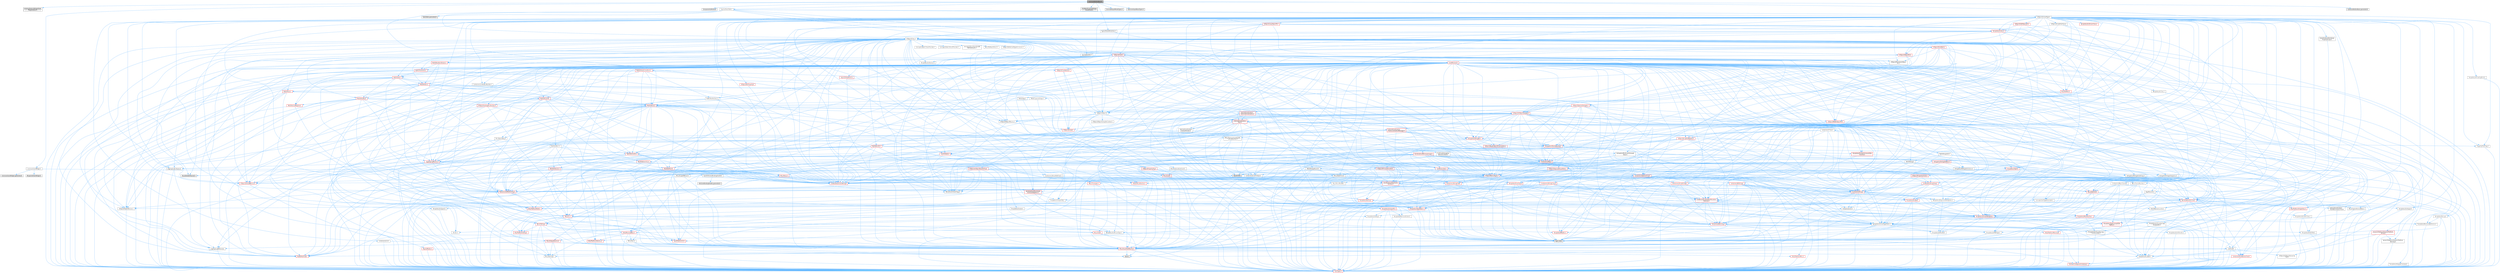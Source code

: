 digraph "CommonButtonBase.h"
{
 // INTERACTIVE_SVG=YES
 // LATEX_PDF_SIZE
  bgcolor="transparent";
  edge [fontname=Helvetica,fontsize=10,labelfontname=Helvetica,labelfontsize=10];
  node [fontname=Helvetica,fontsize=10,shape=box,height=0.2,width=0.4];
  Node1 [id="Node000001",label="CommonButtonBase.h",height=0.2,width=0.4,color="gray40", fillcolor="grey60", style="filled", fontcolor="black",tooltip=" "];
  Node1 -> Node2 [id="edge1_Node000001_Node000002",color="steelblue1",style="solid",tooltip=" "];
  Node2 [id="Node000002",label="Binding/States/WidgetState\lRegistration.h",height=0.2,width=0.4,color="grey60", fillcolor="#E0E0E0", style="filled",tooltip=" "];
  Node1 -> Node3 [id="edge2_Node000001_Node000003",color="steelblue1",style="solid",tooltip=" "];
  Node3 [id="Node000003",label="CommonUserWidget.h",height=0.2,width=0.4,color="grey40", fillcolor="white", style="filled",URL="$d7/dd4/CommonUserWidget_8h.html",tooltip=" "];
  Node3 -> Node4 [id="edge3_Node000003_Node000004",color="steelblue1",style="solid",tooltip=" "];
  Node4 [id="Node000004",label="Blueprint/UserWidget.h",height=0.2,width=0.4,color="grey60", fillcolor="#E0E0E0", style="filled",tooltip=" "];
  Node3 -> Node5 [id="edge4_Node000003_Node000005",color="steelblue1",style="solid",tooltip=" "];
  Node5 [id="Node000005",label="Input/UIActionBindingHandle.h",height=0.2,width=0.4,color="grey40", fillcolor="white", style="filled",URL="$db/d66/UIActionBindingHandle_8h.html",tooltip=" "];
  Node5 -> Node6 [id="edge5_Node000005_Node000006",color="steelblue1",style="solid",tooltip=" "];
  Node6 [id="Node000006",label="Containers/UnrealString.h",height=0.2,width=0.4,color="red", fillcolor="#FFF0F0", style="filled",URL="$d5/dba/UnrealString_8h.html",tooltip=" "];
  Node5 -> Node28 [id="edge6_Node000005_Node000028",color="steelblue1",style="solid",tooltip=" "];
  Node28 [id="Node000028",label="Misc/Optional.h",height=0.2,width=0.4,color="red", fillcolor="#FFF0F0", style="filled",URL="$d2/dae/Optional_8h.html",tooltip=" "];
  Node28 -> Node21 [id="edge7_Node000028_Node000021",color="steelblue1",style="solid",tooltip=" "];
  Node21 [id="Node000021",label="CoreTypes.h",height=0.2,width=0.4,color="red", fillcolor="#FFF0F0", style="filled",URL="$dc/dec/CoreTypes_8h.html",tooltip=" "];
  Node28 -> Node29 [id="edge8_Node000028_Node000029",color="steelblue1",style="solid",tooltip=" "];
  Node29 [id="Node000029",label="Misc/AssertionMacros.h",height=0.2,width=0.4,color="red", fillcolor="#FFF0F0", style="filled",URL="$d0/dfa/AssertionMacros_8h.html",tooltip=" "];
  Node29 -> Node21 [id="edge9_Node000029_Node000021",color="steelblue1",style="solid",tooltip=" "];
  Node29 -> Node30 [id="edge10_Node000029_Node000030",color="steelblue1",style="solid",tooltip=" "];
  Node30 [id="Node000030",label="HAL/PlatformMisc.h",height=0.2,width=0.4,color="red", fillcolor="#FFF0F0", style="filled",URL="$d0/df5/PlatformMisc_8h.html",tooltip=" "];
  Node30 -> Node21 [id="edge11_Node000030_Node000021",color="steelblue1",style="solid",tooltip=" "];
  Node29 -> Node62 [id="edge12_Node000029_Node000062",color="steelblue1",style="solid",tooltip=" "];
  Node62 [id="Node000062",label="Templates/EnableIf.h",height=0.2,width=0.4,color="grey40", fillcolor="white", style="filled",URL="$d7/d60/EnableIf_8h.html",tooltip=" "];
  Node62 -> Node21 [id="edge13_Node000062_Node000021",color="steelblue1",style="solid",tooltip=" "];
  Node29 -> Node68 [id="edge14_Node000029_Node000068",color="steelblue1",style="solid",tooltip=" "];
  Node68 [id="Node000068",label="Misc/VarArgs.h",height=0.2,width=0.4,color="grey40", fillcolor="white", style="filled",URL="$d5/d6f/VarArgs_8h.html",tooltip=" "];
  Node68 -> Node21 [id="edge15_Node000068_Node000021",color="steelblue1",style="solid",tooltip=" "];
  Node29 -> Node75 [id="edge16_Node000029_Node000075",color="steelblue1",style="solid",tooltip=" "];
  Node75 [id="Node000075",label="atomic",height=0.2,width=0.4,color="grey60", fillcolor="#E0E0E0", style="filled",tooltip=" "];
  Node28 -> Node78 [id="edge17_Node000028_Node000078",color="steelblue1",style="solid",tooltip=" "];
  Node78 [id="Node000078",label="Templates/MemoryOps.h",height=0.2,width=0.4,color="red", fillcolor="#FFF0F0", style="filled",URL="$db/dea/MemoryOps_8h.html",tooltip=" "];
  Node78 -> Node21 [id="edge18_Node000078_Node000021",color="steelblue1",style="solid",tooltip=" "];
  Node78 -> Node79 [id="edge19_Node000078_Node000079",color="steelblue1",style="solid",tooltip=" "];
  Node79 [id="Node000079",label="HAL/UnrealMemory.h",height=0.2,width=0.4,color="red", fillcolor="#FFF0F0", style="filled",URL="$d9/d96/UnrealMemory_8h.html",tooltip=" "];
  Node79 -> Node21 [id="edge20_Node000079_Node000021",color="steelblue1",style="solid",tooltip=" "];
  Node79 -> Node83 [id="edge21_Node000079_Node000083",color="steelblue1",style="solid",tooltip=" "];
  Node83 [id="Node000083",label="HAL/MemoryBase.h",height=0.2,width=0.4,color="red", fillcolor="#FFF0F0", style="filled",URL="$d6/d9f/MemoryBase_8h.html",tooltip=" "];
  Node83 -> Node21 [id="edge22_Node000083_Node000021",color="steelblue1",style="solid",tooltip=" "];
  Node83 -> Node55 [id="edge23_Node000083_Node000055",color="steelblue1",style="solid",tooltip=" "];
  Node55 [id="Node000055",label="HAL/PlatformAtomics.h",height=0.2,width=0.4,color="red", fillcolor="#FFF0F0", style="filled",URL="$d3/d36/PlatformAtomics_8h.html",tooltip=" "];
  Node55 -> Node21 [id="edge24_Node000055_Node000021",color="steelblue1",style="solid",tooltip=" "];
  Node83 -> Node38 [id="edge25_Node000083_Node000038",color="steelblue1",style="solid",tooltip=" "];
  Node38 [id="Node000038",label="HAL/PlatformCrt.h",height=0.2,width=0.4,color="red", fillcolor="#FFF0F0", style="filled",URL="$d8/d75/PlatformCrt_8h.html",tooltip=" "];
  Node83 -> Node84 [id="edge26_Node000083_Node000084",color="steelblue1",style="solid",tooltip=" "];
  Node84 [id="Node000084",label="Misc/Exec.h",height=0.2,width=0.4,color="grey40", fillcolor="white", style="filled",URL="$de/ddb/Exec_8h.html",tooltip=" "];
  Node84 -> Node21 [id="edge27_Node000084_Node000021",color="steelblue1",style="solid",tooltip=" "];
  Node84 -> Node29 [id="edge28_Node000084_Node000029",color="steelblue1",style="solid",tooltip=" "];
  Node83 -> Node85 [id="edge29_Node000083_Node000085",color="steelblue1",style="solid",tooltip=" "];
  Node85 [id="Node000085",label="Misc/OutputDevice.h",height=0.2,width=0.4,color="red", fillcolor="#FFF0F0", style="filled",URL="$d7/d32/OutputDevice_8h.html",tooltip=" "];
  Node85 -> Node34 [id="edge30_Node000085_Node000034",color="steelblue1",style="solid",tooltip=" "];
  Node34 [id="Node000034",label="CoreFwd.h",height=0.2,width=0.4,color="grey40", fillcolor="white", style="filled",URL="$d1/d1e/CoreFwd_8h.html",tooltip=" "];
  Node34 -> Node21 [id="edge31_Node000034_Node000021",color="steelblue1",style="solid",tooltip=" "];
  Node34 -> Node10 [id="edge32_Node000034_Node000010",color="steelblue1",style="solid",tooltip=" "];
  Node10 [id="Node000010",label="Containers/ContainersFwd.h",height=0.2,width=0.4,color="red", fillcolor="#FFF0F0", style="filled",URL="$d4/d0a/ContainersFwd_8h.html",tooltip=" "];
  Node10 -> Node21 [id="edge33_Node000010_Node000021",color="steelblue1",style="solid",tooltip=" "];
  Node10 -> Node25 [id="edge34_Node000010_Node000025",color="steelblue1",style="solid",tooltip=" "];
  Node25 [id="Node000025",label="Traits/IsContiguousContainer.h",height=0.2,width=0.4,color="red", fillcolor="#FFF0F0", style="filled",URL="$d5/d3c/IsContiguousContainer_8h.html",tooltip=" "];
  Node25 -> Node21 [id="edge35_Node000025_Node000021",color="steelblue1",style="solid",tooltip=" "];
  Node34 -> Node35 [id="edge36_Node000034_Node000035",color="steelblue1",style="solid",tooltip=" "];
  Node35 [id="Node000035",label="Math/MathFwd.h",height=0.2,width=0.4,color="red", fillcolor="#FFF0F0", style="filled",URL="$d2/d10/MathFwd_8h.html",tooltip=" "];
  Node34 -> Node36 [id="edge37_Node000034_Node000036",color="steelblue1",style="solid",tooltip=" "];
  Node36 [id="Node000036",label="UObject/UObjectHierarchy\lFwd.h",height=0.2,width=0.4,color="grey40", fillcolor="white", style="filled",URL="$d3/d13/UObjectHierarchyFwd_8h.html",tooltip=" "];
  Node85 -> Node21 [id="edge38_Node000085_Node000021",color="steelblue1",style="solid",tooltip=" "];
  Node85 -> Node86 [id="edge39_Node000085_Node000086",color="steelblue1",style="solid",tooltip=" "];
  Node86 [id="Node000086",label="Logging/LogVerbosity.h",height=0.2,width=0.4,color="grey40", fillcolor="white", style="filled",URL="$d2/d8f/LogVerbosity_8h.html",tooltip=" "];
  Node86 -> Node21 [id="edge40_Node000086_Node000021",color="steelblue1",style="solid",tooltip=" "];
  Node85 -> Node68 [id="edge41_Node000085_Node000068",color="steelblue1",style="solid",tooltip=" "];
  Node79 -> Node96 [id="edge42_Node000079_Node000096",color="steelblue1",style="solid",tooltip=" "];
  Node96 [id="Node000096",label="HAL/PlatformMemory.h",height=0.2,width=0.4,color="red", fillcolor="#FFF0F0", style="filled",URL="$de/d68/PlatformMemory_8h.html",tooltip=" "];
  Node96 -> Node21 [id="edge43_Node000096_Node000021",color="steelblue1",style="solid",tooltip=" "];
  Node79 -> Node99 [id="edge44_Node000079_Node000099",color="steelblue1",style="solid",tooltip=" "];
  Node99 [id="Node000099",label="Templates/IsPointer.h",height=0.2,width=0.4,color="grey40", fillcolor="white", style="filled",URL="$d7/d05/IsPointer_8h.html",tooltip=" "];
  Node99 -> Node21 [id="edge45_Node000099_Node000021",color="steelblue1",style="solid",tooltip=" "];
  Node78 -> Node94 [id="edge46_Node000078_Node000094",color="steelblue1",style="solid",tooltip=" "];
  Node94 [id="Node000094",label="Templates/IsTriviallyCopy\lAssignable.h",height=0.2,width=0.4,color="grey40", fillcolor="white", style="filled",URL="$d2/df2/IsTriviallyCopyAssignable_8h.html",tooltip=" "];
  Node94 -> Node21 [id="edge47_Node000094_Node000021",color="steelblue1",style="solid",tooltip=" "];
  Node94 -> Node14 [id="edge48_Node000094_Node000014",color="steelblue1",style="solid",tooltip=" "];
  Node14 [id="Node000014",label="type_traits",height=0.2,width=0.4,color="grey60", fillcolor="#E0E0E0", style="filled",tooltip=" "];
  Node78 -> Node93 [id="edge49_Node000078_Node000093",color="steelblue1",style="solid",tooltip=" "];
  Node93 [id="Node000093",label="Templates/IsTriviallyCopy\lConstructible.h",height=0.2,width=0.4,color="grey40", fillcolor="white", style="filled",URL="$d3/d78/IsTriviallyCopyConstructible_8h.html",tooltip=" "];
  Node93 -> Node21 [id="edge50_Node000093_Node000021",color="steelblue1",style="solid",tooltip=" "];
  Node93 -> Node14 [id="edge51_Node000093_Node000014",color="steelblue1",style="solid",tooltip=" "];
  Node78 -> Node100 [id="edge52_Node000078_Node000100",color="steelblue1",style="solid",tooltip=" "];
  Node100 [id="Node000100",label="Templates/UnrealTypeTraits.h",height=0.2,width=0.4,color="grey40", fillcolor="white", style="filled",URL="$d2/d2d/UnrealTypeTraits_8h.html",tooltip=" "];
  Node100 -> Node21 [id="edge53_Node000100_Node000021",color="steelblue1",style="solid",tooltip=" "];
  Node100 -> Node99 [id="edge54_Node000100_Node000099",color="steelblue1",style="solid",tooltip=" "];
  Node100 -> Node29 [id="edge55_Node000100_Node000029",color="steelblue1",style="solid",tooltip=" "];
  Node100 -> Node92 [id="edge56_Node000100_Node000092",color="steelblue1",style="solid",tooltip=" "];
  Node92 [id="Node000092",label="Templates/AndOrNot.h",height=0.2,width=0.4,color="grey40", fillcolor="white", style="filled",URL="$db/d0a/AndOrNot_8h.html",tooltip=" "];
  Node92 -> Node21 [id="edge57_Node000092_Node000021",color="steelblue1",style="solid",tooltip=" "];
  Node100 -> Node62 [id="edge58_Node000100_Node000062",color="steelblue1",style="solid",tooltip=" "];
  Node100 -> Node101 [id="edge59_Node000100_Node000101",color="steelblue1",style="solid",tooltip=" "];
  Node101 [id="Node000101",label="Templates/IsArithmetic.h",height=0.2,width=0.4,color="grey40", fillcolor="white", style="filled",URL="$d2/d5d/IsArithmetic_8h.html",tooltip=" "];
  Node101 -> Node21 [id="edge60_Node000101_Node000021",color="steelblue1",style="solid",tooltip=" "];
  Node100 -> Node65 [id="edge61_Node000100_Node000065",color="steelblue1",style="solid",tooltip=" "];
  Node65 [id="Node000065",label="IsEnum.h",height=0.2,width=0.4,color="grey40", fillcolor="white", style="filled",URL="$d4/de5/IsEnum_8h.html",tooltip=" "];
  Node100 -> Node102 [id="edge62_Node000100_Node000102",color="steelblue1",style="solid",tooltip=" "];
  Node102 [id="Node000102",label="Templates/Models.h",height=0.2,width=0.4,color="red", fillcolor="#FFF0F0", style="filled",URL="$d3/d0c/Models_8h.html",tooltip=" "];
  Node100 -> Node103 [id="edge63_Node000100_Node000103",color="steelblue1",style="solid",tooltip=" "];
  Node103 [id="Node000103",label="Templates/IsPODType.h",height=0.2,width=0.4,color="grey40", fillcolor="white", style="filled",URL="$d7/db1/IsPODType_8h.html",tooltip=" "];
  Node103 -> Node21 [id="edge64_Node000103_Node000021",color="steelblue1",style="solid",tooltip=" "];
  Node100 -> Node104 [id="edge65_Node000100_Node000104",color="steelblue1",style="solid",tooltip=" "];
  Node104 [id="Node000104",label="Templates/IsUECoreType.h",height=0.2,width=0.4,color="grey40", fillcolor="white", style="filled",URL="$d1/db8/IsUECoreType_8h.html",tooltip=" "];
  Node104 -> Node21 [id="edge66_Node000104_Node000021",color="steelblue1",style="solid",tooltip=" "];
  Node104 -> Node14 [id="edge67_Node000104_Node000014",color="steelblue1",style="solid",tooltip=" "];
  Node100 -> Node93 [id="edge68_Node000100_Node000093",color="steelblue1",style="solid",tooltip=" "];
  Node78 -> Node14 [id="edge69_Node000078_Node000014",color="steelblue1",style="solid",tooltip=" "];
  Node28 -> Node106 [id="edge70_Node000028_Node000106",color="steelblue1",style="solid",tooltip=" "];
  Node106 [id="Node000106",label="Templates/UnrealTemplate.h",height=0.2,width=0.4,color="red", fillcolor="#FFF0F0", style="filled",URL="$d4/d24/UnrealTemplate_8h.html",tooltip=" "];
  Node106 -> Node21 [id="edge71_Node000106_Node000021",color="steelblue1",style="solid",tooltip=" "];
  Node106 -> Node99 [id="edge72_Node000106_Node000099",color="steelblue1",style="solid",tooltip=" "];
  Node106 -> Node79 [id="edge73_Node000106_Node000079",color="steelblue1",style="solid",tooltip=" "];
  Node106 -> Node100 [id="edge74_Node000106_Node000100",color="steelblue1",style="solid",tooltip=" "];
  Node106 -> Node109 [id="edge75_Node000106_Node000109",color="steelblue1",style="solid",tooltip=" "];
  Node109 [id="Node000109",label="Templates/RemoveReference.h",height=0.2,width=0.4,color="grey40", fillcolor="white", style="filled",URL="$da/dbe/RemoveReference_8h.html",tooltip=" "];
  Node109 -> Node21 [id="edge76_Node000109_Node000021",color="steelblue1",style="solid",tooltip=" "];
  Node106 -> Node110 [id="edge77_Node000106_Node000110",color="steelblue1",style="solid",tooltip=" "];
  Node110 [id="Node000110",label="Templates/TypeCompatible\lBytes.h",height=0.2,width=0.4,color="red", fillcolor="#FFF0F0", style="filled",URL="$df/d0a/TypeCompatibleBytes_8h.html",tooltip=" "];
  Node110 -> Node21 [id="edge78_Node000110_Node000021",color="steelblue1",style="solid",tooltip=" "];
  Node110 -> Node14 [id="edge79_Node000110_Node000014",color="steelblue1",style="solid",tooltip=" "];
  Node106 -> Node25 [id="edge80_Node000106_Node000025",color="steelblue1",style="solid",tooltip=" "];
  Node106 -> Node14 [id="edge81_Node000106_Node000014",color="steelblue1",style="solid",tooltip=" "];
  Node28 -> Node111 [id="edge82_Node000028_Node000111",color="steelblue1",style="solid",tooltip=" "];
  Node111 [id="Node000111",label="Serialization/Archive.h",height=0.2,width=0.4,color="red", fillcolor="#FFF0F0", style="filled",URL="$d7/d3b/Archive_8h.html",tooltip=" "];
  Node111 -> Node34 [id="edge83_Node000111_Node000034",color="steelblue1",style="solid",tooltip=" "];
  Node111 -> Node21 [id="edge84_Node000111_Node000021",color="steelblue1",style="solid",tooltip=" "];
  Node111 -> Node112 [id="edge85_Node000111_Node000112",color="steelblue1",style="solid",tooltip=" "];
  Node112 [id="Node000112",label="HAL/PlatformProperties.h",height=0.2,width=0.4,color="red", fillcolor="#FFF0F0", style="filled",URL="$d9/db0/PlatformProperties_8h.html",tooltip=" "];
  Node112 -> Node21 [id="edge86_Node000112_Node000021",color="steelblue1",style="solid",tooltip=" "];
  Node111 -> Node115 [id="edge87_Node000111_Node000115",color="steelblue1",style="solid",tooltip=" "];
  Node115 [id="Node000115",label="Internationalization\l/TextNamespaceFwd.h",height=0.2,width=0.4,color="grey40", fillcolor="white", style="filled",URL="$d8/d97/TextNamespaceFwd_8h.html",tooltip=" "];
  Node115 -> Node21 [id="edge88_Node000115_Node000021",color="steelblue1",style="solid",tooltip=" "];
  Node111 -> Node35 [id="edge89_Node000111_Node000035",color="steelblue1",style="solid",tooltip=" "];
  Node111 -> Node29 [id="edge90_Node000111_Node000029",color="steelblue1",style="solid",tooltip=" "];
  Node111 -> Node116 [id="edge91_Node000111_Node000116",color="steelblue1",style="solid",tooltip=" "];
  Node116 [id="Node000116",label="Misc/EngineVersionBase.h",height=0.2,width=0.4,color="grey40", fillcolor="white", style="filled",URL="$d5/d2b/EngineVersionBase_8h.html",tooltip=" "];
  Node116 -> Node21 [id="edge92_Node000116_Node000021",color="steelblue1",style="solid",tooltip=" "];
  Node111 -> Node68 [id="edge93_Node000111_Node000068",color="steelblue1",style="solid",tooltip=" "];
  Node111 -> Node62 [id="edge94_Node000111_Node000062",color="steelblue1",style="solid",tooltip=" "];
  Node111 -> Node119 [id="edge95_Node000111_Node000119",color="steelblue1",style="solid",tooltip=" "];
  Node119 [id="Node000119",label="Templates/IsEnumClass.h",height=0.2,width=0.4,color="grey40", fillcolor="white", style="filled",URL="$d7/d15/IsEnumClass_8h.html",tooltip=" "];
  Node119 -> Node21 [id="edge96_Node000119_Node000021",color="steelblue1",style="solid",tooltip=" "];
  Node119 -> Node92 [id="edge97_Node000119_Node000092",color="steelblue1",style="solid",tooltip=" "];
  Node111 -> Node120 [id="edge98_Node000111_Node000120",color="steelblue1",style="solid",tooltip=" "];
  Node120 [id="Node000120",label="Templates/IsSigned.h",height=0.2,width=0.4,color="grey40", fillcolor="white", style="filled",URL="$d8/dd8/IsSigned_8h.html",tooltip=" "];
  Node120 -> Node21 [id="edge99_Node000120_Node000021",color="steelblue1",style="solid",tooltip=" "];
  Node111 -> Node106 [id="edge100_Node000111_Node000106",color="steelblue1",style="solid",tooltip=" "];
  Node111 -> Node121 [id="edge101_Node000111_Node000121",color="steelblue1",style="solid",tooltip=" "];
  Node121 [id="Node000121",label="UObject/ObjectVersion.h",height=0.2,width=0.4,color="grey40", fillcolor="white", style="filled",URL="$da/d63/ObjectVersion_8h.html",tooltip=" "];
  Node121 -> Node21 [id="edge102_Node000121_Node000021",color="steelblue1",style="solid",tooltip=" "];
  Node5 -> Node122 [id="edge103_Node000005_Node000122",color="steelblue1",style="solid",tooltip=" "];
  Node122 [id="Node000122",label="UIActionBindingHandle.generated.h",height=0.2,width=0.4,color="grey60", fillcolor="#E0E0E0", style="filled",tooltip=" "];
  Node3 -> Node123 [id="edge104_Node000003_Node000123",color="steelblue1",style="solid",tooltip=" "];
  Node123 [id="Node000123",label="CommonUserWidget.generated.h",height=0.2,width=0.4,color="grey60", fillcolor="#E0E0E0", style="filled",tooltip=" "];
  Node1 -> Node124 [id="edge105_Node000001_Node000124",color="steelblue1",style="solid",tooltip=" "];
  Node124 [id="Node000124",label="Components/Button.h",height=0.2,width=0.4,color="grey60", fillcolor="#E0E0E0", style="filled",tooltip=" "];
  Node1 -> Node125 [id="edge106_Node000001_Node000125",color="steelblue1",style="solid",tooltip=" "];
  Node125 [id="Node000125",label="Engine/DataTable.h",height=0.2,width=0.4,color="grey40", fillcolor="white", style="filled",URL="$d3/dba/DataTable_8h.html",tooltip=" "];
  Node125 -> Node126 [id="edge107_Node000125_Node000126",color="steelblue1",style="solid",tooltip=" "];
  Node126 [id="Node000126",label="UObject/ObjectMacros.h",height=0.2,width=0.4,color="grey40", fillcolor="white", style="filled",URL="$d8/d8d/ObjectMacros_8h.html",tooltip=" "];
  Node126 -> Node50 [id="edge108_Node000126_Node000050",color="steelblue1",style="solid",tooltip=" "];
  Node50 [id="Node000050",label="Misc/EnumClassFlags.h",height=0.2,width=0.4,color="grey40", fillcolor="white", style="filled",URL="$d8/de7/EnumClassFlags_8h.html",tooltip=" "];
  Node126 -> Node127 [id="edge109_Node000126_Node000127",color="steelblue1",style="solid",tooltip=" "];
  Node127 [id="Node000127",label="UObject/Script.h",height=0.2,width=0.4,color="red", fillcolor="#FFF0F0", style="filled",URL="$de/dc6/Script_8h.html",tooltip=" "];
  Node127 -> Node128 [id="edge110_Node000127_Node000128",color="steelblue1",style="solid",tooltip=" "];
  Node128 [id="Node000128",label="Delegates/Delegate.h",height=0.2,width=0.4,color="red", fillcolor="#FFF0F0", style="filled",URL="$d4/d80/Delegate_8h.html",tooltip=" "];
  Node128 -> Node21 [id="edge111_Node000128_Node000021",color="steelblue1",style="solid",tooltip=" "];
  Node128 -> Node29 [id="edge112_Node000128_Node000029",color="steelblue1",style="solid",tooltip=" "];
  Node128 -> Node129 [id="edge113_Node000128_Node000129",color="steelblue1",style="solid",tooltip=" "];
  Node129 [id="Node000129",label="UObject/NameTypes.h",height=0.2,width=0.4,color="red", fillcolor="#FFF0F0", style="filled",URL="$d6/d35/NameTypes_8h.html",tooltip=" "];
  Node129 -> Node21 [id="edge114_Node000129_Node000021",color="steelblue1",style="solid",tooltip=" "];
  Node129 -> Node29 [id="edge115_Node000129_Node000029",color="steelblue1",style="solid",tooltip=" "];
  Node129 -> Node79 [id="edge116_Node000129_Node000079",color="steelblue1",style="solid",tooltip=" "];
  Node129 -> Node100 [id="edge117_Node000129_Node000100",color="steelblue1",style="solid",tooltip=" "];
  Node129 -> Node106 [id="edge118_Node000129_Node000106",color="steelblue1",style="solid",tooltip=" "];
  Node129 -> Node6 [id="edge119_Node000129_Node000006",color="steelblue1",style="solid",tooltip=" "];
  Node129 -> Node130 [id="edge120_Node000129_Node000130",color="steelblue1",style="solid",tooltip=" "];
  Node130 [id="Node000130",label="HAL/CriticalSection.h",height=0.2,width=0.4,color="red", fillcolor="#FFF0F0", style="filled",URL="$d6/d90/CriticalSection_8h.html",tooltip=" "];
  Node129 -> Node133 [id="edge121_Node000129_Node000133",color="steelblue1",style="solid",tooltip=" "];
  Node133 [id="Node000133",label="Containers/StringConv.h",height=0.2,width=0.4,color="red", fillcolor="#FFF0F0", style="filled",URL="$d3/ddf/StringConv_8h.html",tooltip=" "];
  Node133 -> Node21 [id="edge122_Node000133_Node000021",color="steelblue1",style="solid",tooltip=" "];
  Node133 -> Node29 [id="edge123_Node000133_Node000029",color="steelblue1",style="solid",tooltip=" "];
  Node133 -> Node134 [id="edge124_Node000133_Node000134",color="steelblue1",style="solid",tooltip=" "];
  Node134 [id="Node000134",label="Containers/ContainerAllocation\lPolicies.h",height=0.2,width=0.4,color="red", fillcolor="#FFF0F0", style="filled",URL="$d7/dff/ContainerAllocationPolicies_8h.html",tooltip=" "];
  Node134 -> Node21 [id="edge125_Node000134_Node000021",color="steelblue1",style="solid",tooltip=" "];
  Node134 -> Node134 [id="edge126_Node000134_Node000134",color="steelblue1",style="solid",tooltip=" "];
  Node134 -> Node136 [id="edge127_Node000134_Node000136",color="steelblue1",style="solid",tooltip=" "];
  Node136 [id="Node000136",label="HAL/PlatformMath.h",height=0.2,width=0.4,color="red", fillcolor="#FFF0F0", style="filled",URL="$dc/d53/PlatformMath_8h.html",tooltip=" "];
  Node136 -> Node21 [id="edge128_Node000136_Node000021",color="steelblue1",style="solid",tooltip=" "];
  Node134 -> Node79 [id="edge129_Node000134_Node000079",color="steelblue1",style="solid",tooltip=" "];
  Node134 -> Node48 [id="edge130_Node000134_Node000048",color="steelblue1",style="solid",tooltip=" "];
  Node48 [id="Node000048",label="Math/NumericLimits.h",height=0.2,width=0.4,color="grey40", fillcolor="white", style="filled",URL="$df/d1b/NumericLimits_8h.html",tooltip=" "];
  Node48 -> Node21 [id="edge131_Node000048_Node000021",color="steelblue1",style="solid",tooltip=" "];
  Node134 -> Node29 [id="edge132_Node000134_Node000029",color="steelblue1",style="solid",tooltip=" "];
  Node134 -> Node78 [id="edge133_Node000134_Node000078",color="steelblue1",style="solid",tooltip=" "];
  Node134 -> Node110 [id="edge134_Node000134_Node000110",color="steelblue1",style="solid",tooltip=" "];
  Node134 -> Node14 [id="edge135_Node000134_Node000014",color="steelblue1",style="solid",tooltip=" "];
  Node133 -> Node144 [id="edge136_Node000133_Node000144",color="steelblue1",style="solid",tooltip=" "];
  Node144 [id="Node000144",label="Containers/Array.h",height=0.2,width=0.4,color="red", fillcolor="#FFF0F0", style="filled",URL="$df/dd0/Array_8h.html",tooltip=" "];
  Node144 -> Node21 [id="edge137_Node000144_Node000021",color="steelblue1",style="solid",tooltip=" "];
  Node144 -> Node29 [id="edge138_Node000144_Node000029",color="steelblue1",style="solid",tooltip=" "];
  Node144 -> Node79 [id="edge139_Node000144_Node000079",color="steelblue1",style="solid",tooltip=" "];
  Node144 -> Node100 [id="edge140_Node000144_Node000100",color="steelblue1",style="solid",tooltip=" "];
  Node144 -> Node106 [id="edge141_Node000144_Node000106",color="steelblue1",style="solid",tooltip=" "];
  Node144 -> Node134 [id="edge142_Node000144_Node000134",color="steelblue1",style="solid",tooltip=" "];
  Node144 -> Node111 [id="edge143_Node000144_Node000111",color="steelblue1",style="solid",tooltip=" "];
  Node144 -> Node176 [id="edge144_Node000144_Node000176",color="steelblue1",style="solid",tooltip=" "];
  Node176 [id="Node000176",label="Concepts/GetTypeHashable.h",height=0.2,width=0.4,color="grey40", fillcolor="white", style="filled",URL="$d3/da2/GetTypeHashable_8h.html",tooltip=" "];
  Node176 -> Node21 [id="edge145_Node000176_Node000021",color="steelblue1",style="solid",tooltip=" "];
  Node176 -> Node154 [id="edge146_Node000176_Node000154",color="steelblue1",style="solid",tooltip=" "];
  Node154 [id="Node000154",label="Templates/TypeHash.h",height=0.2,width=0.4,color="red", fillcolor="#FFF0F0", style="filled",URL="$d1/d62/TypeHash_8h.html",tooltip=" "];
  Node154 -> Node21 [id="edge147_Node000154_Node000021",color="steelblue1",style="solid",tooltip=" "];
  Node154 -> Node155 [id="edge148_Node000154_Node000155",color="steelblue1",style="solid",tooltip=" "];
  Node155 [id="Node000155",label="Misc/Crc.h",height=0.2,width=0.4,color="red", fillcolor="#FFF0F0", style="filled",URL="$d4/dd2/Crc_8h.html",tooltip=" "];
  Node155 -> Node21 [id="edge149_Node000155_Node000021",color="steelblue1",style="solid",tooltip=" "];
  Node155 -> Node81 [id="edge150_Node000155_Node000081",color="steelblue1",style="solid",tooltip=" "];
  Node81 [id="Node000081",label="HAL/PlatformString.h",height=0.2,width=0.4,color="red", fillcolor="#FFF0F0", style="filled",URL="$db/db5/PlatformString_8h.html",tooltip=" "];
  Node81 -> Node21 [id="edge151_Node000081_Node000021",color="steelblue1",style="solid",tooltip=" "];
  Node155 -> Node29 [id="edge152_Node000155_Node000029",color="steelblue1",style="solid",tooltip=" "];
  Node155 -> Node156 [id="edge153_Node000155_Node000156",color="steelblue1",style="solid",tooltip=" "];
  Node156 [id="Node000156",label="Misc/CString.h",height=0.2,width=0.4,color="red", fillcolor="#FFF0F0", style="filled",URL="$d2/d49/CString_8h.html",tooltip=" "];
  Node156 -> Node21 [id="edge154_Node000156_Node000021",color="steelblue1",style="solid",tooltip=" "];
  Node156 -> Node38 [id="edge155_Node000156_Node000038",color="steelblue1",style="solid",tooltip=" "];
  Node156 -> Node81 [id="edge156_Node000156_Node000081",color="steelblue1",style="solid",tooltip=" "];
  Node156 -> Node29 [id="edge157_Node000156_Node000029",color="steelblue1",style="solid",tooltip=" "];
  Node156 -> Node157 [id="edge158_Node000156_Node000157",color="steelblue1",style="solid",tooltip=" "];
  Node157 [id="Node000157",label="Misc/Char.h",height=0.2,width=0.4,color="red", fillcolor="#FFF0F0", style="filled",URL="$d0/d58/Char_8h.html",tooltip=" "];
  Node157 -> Node21 [id="edge159_Node000157_Node000021",color="steelblue1",style="solid",tooltip=" "];
  Node157 -> Node14 [id="edge160_Node000157_Node000014",color="steelblue1",style="solid",tooltip=" "];
  Node156 -> Node68 [id="edge161_Node000156_Node000068",color="steelblue1",style="solid",tooltip=" "];
  Node155 -> Node157 [id="edge162_Node000155_Node000157",color="steelblue1",style="solid",tooltip=" "];
  Node155 -> Node100 [id="edge163_Node000155_Node000100",color="steelblue1",style="solid",tooltip=" "];
  Node154 -> Node14 [id="edge164_Node000154_Node000014",color="steelblue1",style="solid",tooltip=" "];
  Node144 -> Node165 [id="edge165_Node000144_Node000165",color="steelblue1",style="solid",tooltip=" "];
  Node165 [id="Node000165",label="Templates/Invoke.h",height=0.2,width=0.4,color="red", fillcolor="#FFF0F0", style="filled",URL="$d7/deb/Invoke_8h.html",tooltip=" "];
  Node165 -> Node21 [id="edge166_Node000165_Node000021",color="steelblue1",style="solid",tooltip=" "];
  Node165 -> Node106 [id="edge167_Node000165_Node000106",color="steelblue1",style="solid",tooltip=" "];
  Node165 -> Node14 [id="edge168_Node000165_Node000014",color="steelblue1",style="solid",tooltip=" "];
  Node144 -> Node170 [id="edge169_Node000144_Node000170",color="steelblue1",style="solid",tooltip=" "];
  Node170 [id="Node000170",label="Templates/Less.h",height=0.2,width=0.4,color="grey40", fillcolor="white", style="filled",URL="$de/dc8/Less_8h.html",tooltip=" "];
  Node170 -> Node21 [id="edge170_Node000170_Node000021",color="steelblue1",style="solid",tooltip=" "];
  Node170 -> Node106 [id="edge171_Node000170_Node000106",color="steelblue1",style="solid",tooltip=" "];
  Node144 -> Node178 [id="edge172_Node000144_Node000178",color="steelblue1",style="solid",tooltip=" "];
  Node178 [id="Node000178",label="Templates/Sorting.h",height=0.2,width=0.4,color="red", fillcolor="#FFF0F0", style="filled",URL="$d3/d9e/Sorting_8h.html",tooltip=" "];
  Node178 -> Node21 [id="edge173_Node000178_Node000021",color="steelblue1",style="solid",tooltip=" "];
  Node178 -> Node136 [id="edge174_Node000178_Node000136",color="steelblue1",style="solid",tooltip=" "];
  Node178 -> Node170 [id="edge175_Node000178_Node000170",color="steelblue1",style="solid",tooltip=" "];
  Node144 -> Node182 [id="edge176_Node000144_Node000182",color="steelblue1",style="solid",tooltip=" "];
  Node182 [id="Node000182",label="Templates/AlignmentTemplates.h",height=0.2,width=0.4,color="grey40", fillcolor="white", style="filled",URL="$dd/d32/AlignmentTemplates_8h.html",tooltip=" "];
  Node182 -> Node21 [id="edge177_Node000182_Node000021",color="steelblue1",style="solid",tooltip=" "];
  Node182 -> Node90 [id="edge178_Node000182_Node000090",color="steelblue1",style="solid",tooltip=" "];
  Node90 [id="Node000090",label="Templates/IsIntegral.h",height=0.2,width=0.4,color="grey40", fillcolor="white", style="filled",URL="$da/d64/IsIntegral_8h.html",tooltip=" "];
  Node90 -> Node21 [id="edge179_Node000090_Node000021",color="steelblue1",style="solid",tooltip=" "];
  Node182 -> Node99 [id="edge180_Node000182_Node000099",color="steelblue1",style="solid",tooltip=" "];
  Node144 -> Node14 [id="edge181_Node000144_Node000014",color="steelblue1",style="solid",tooltip=" "];
  Node133 -> Node156 [id="edge182_Node000133_Node000156",color="steelblue1",style="solid",tooltip=" "];
  Node133 -> Node183 [id="edge183_Node000133_Node000183",color="steelblue1",style="solid",tooltip=" "];
  Node183 [id="Node000183",label="Templates/IsArray.h",height=0.2,width=0.4,color="grey40", fillcolor="white", style="filled",URL="$d8/d8d/IsArray_8h.html",tooltip=" "];
  Node183 -> Node21 [id="edge184_Node000183_Node000021",color="steelblue1",style="solid",tooltip=" "];
  Node133 -> Node106 [id="edge185_Node000133_Node000106",color="steelblue1",style="solid",tooltip=" "];
  Node133 -> Node100 [id="edge186_Node000133_Node000100",color="steelblue1",style="solid",tooltip=" "];
  Node133 -> Node25 [id="edge187_Node000133_Node000025",color="steelblue1",style="solid",tooltip=" "];
  Node133 -> Node14 [id="edge188_Node000133_Node000014",color="steelblue1",style="solid",tooltip=" "];
  Node129 -> Node32 [id="edge189_Node000129_Node000032",color="steelblue1",style="solid",tooltip=" "];
  Node32 [id="Node000032",label="Containers/StringFwd.h",height=0.2,width=0.4,color="red", fillcolor="#FFF0F0", style="filled",URL="$df/d37/StringFwd_8h.html",tooltip=" "];
  Node32 -> Node21 [id="edge190_Node000032_Node000021",color="steelblue1",style="solid",tooltip=" "];
  Node32 -> Node25 [id="edge191_Node000032_Node000025",color="steelblue1",style="solid",tooltip=" "];
  Node129 -> Node184 [id="edge192_Node000129_Node000184",color="steelblue1",style="solid",tooltip=" "];
  Node184 [id="Node000184",label="UObject/UnrealNames.h",height=0.2,width=0.4,color="red", fillcolor="#FFF0F0", style="filled",URL="$d8/db1/UnrealNames_8h.html",tooltip=" "];
  Node184 -> Node21 [id="edge193_Node000184_Node000021",color="steelblue1",style="solid",tooltip=" "];
  Node128 -> Node192 [id="edge194_Node000128_Node000192",color="steelblue1",style="solid",tooltip=" "];
  Node192 [id="Node000192",label="Templates/SharedPointer.h",height=0.2,width=0.4,color="red", fillcolor="#FFF0F0", style="filled",URL="$d2/d17/SharedPointer_8h.html",tooltip=" "];
  Node192 -> Node21 [id="edge195_Node000192_Node000021",color="steelblue1",style="solid",tooltip=" "];
  Node192 -> Node193 [id="edge196_Node000192_Node000193",color="steelblue1",style="solid",tooltip=" "];
  Node193 [id="Node000193",label="Templates/PointerIsConvertible\lFromTo.h",height=0.2,width=0.4,color="red", fillcolor="#FFF0F0", style="filled",URL="$d6/d65/PointerIsConvertibleFromTo_8h.html",tooltip=" "];
  Node193 -> Node21 [id="edge197_Node000193_Node000021",color="steelblue1",style="solid",tooltip=" "];
  Node193 -> Node14 [id="edge198_Node000193_Node000014",color="steelblue1",style="solid",tooltip=" "];
  Node192 -> Node29 [id="edge199_Node000192_Node000029",color="steelblue1",style="solid",tooltip=" "];
  Node192 -> Node79 [id="edge200_Node000192_Node000079",color="steelblue1",style="solid",tooltip=" "];
  Node192 -> Node144 [id="edge201_Node000192_Node000144",color="steelblue1",style="solid",tooltip=" "];
  Node192 -> Node194 [id="edge202_Node000192_Node000194",color="steelblue1",style="solid",tooltip=" "];
  Node194 [id="Node000194",label="Containers/Map.h",height=0.2,width=0.4,color="red", fillcolor="#FFF0F0", style="filled",URL="$df/d79/Map_8h.html",tooltip=" "];
  Node194 -> Node21 [id="edge203_Node000194_Node000021",color="steelblue1",style="solid",tooltip=" "];
  Node194 -> Node195 [id="edge204_Node000194_Node000195",color="steelblue1",style="solid",tooltip=" "];
  Node195 [id="Node000195",label="Algo/Reverse.h",height=0.2,width=0.4,color="grey40", fillcolor="white", style="filled",URL="$d5/d93/Reverse_8h.html",tooltip=" "];
  Node195 -> Node21 [id="edge205_Node000195_Node000021",color="steelblue1",style="solid",tooltip=" "];
  Node195 -> Node106 [id="edge206_Node000195_Node000106",color="steelblue1",style="solid",tooltip=" "];
  Node194 -> Node196 [id="edge207_Node000194_Node000196",color="steelblue1",style="solid",tooltip=" "];
  Node196 [id="Node000196",label="Containers/Set.h",height=0.2,width=0.4,color="red", fillcolor="#FFF0F0", style="filled",URL="$d4/d45/Set_8h.html",tooltip=" "];
  Node196 -> Node134 [id="edge208_Node000196_Node000134",color="steelblue1",style="solid",tooltip=" "];
  Node196 -> Node198 [id="edge209_Node000196_Node000198",color="steelblue1",style="solid",tooltip=" "];
  Node198 [id="Node000198",label="Containers/SparseArray.h",height=0.2,width=0.4,color="red", fillcolor="#FFF0F0", style="filled",URL="$d5/dbf/SparseArray_8h.html",tooltip=" "];
  Node198 -> Node21 [id="edge210_Node000198_Node000021",color="steelblue1",style="solid",tooltip=" "];
  Node198 -> Node29 [id="edge211_Node000198_Node000029",color="steelblue1",style="solid",tooltip=" "];
  Node198 -> Node79 [id="edge212_Node000198_Node000079",color="steelblue1",style="solid",tooltip=" "];
  Node198 -> Node100 [id="edge213_Node000198_Node000100",color="steelblue1",style="solid",tooltip=" "];
  Node198 -> Node106 [id="edge214_Node000198_Node000106",color="steelblue1",style="solid",tooltip=" "];
  Node198 -> Node134 [id="edge215_Node000198_Node000134",color="steelblue1",style="solid",tooltip=" "];
  Node198 -> Node170 [id="edge216_Node000198_Node000170",color="steelblue1",style="solid",tooltip=" "];
  Node198 -> Node144 [id="edge217_Node000198_Node000144",color="steelblue1",style="solid",tooltip=" "];
  Node198 -> Node181 [id="edge218_Node000198_Node000181",color="steelblue1",style="solid",tooltip=" "];
  Node181 [id="Node000181",label="Math/UnrealMathUtility.h",height=0.2,width=0.4,color="red", fillcolor="#FFF0F0", style="filled",URL="$db/db8/UnrealMathUtility_8h.html",tooltip=" "];
  Node181 -> Node21 [id="edge219_Node000181_Node000021",color="steelblue1",style="solid",tooltip=" "];
  Node181 -> Node29 [id="edge220_Node000181_Node000029",color="steelblue1",style="solid",tooltip=" "];
  Node181 -> Node136 [id="edge221_Node000181_Node000136",color="steelblue1",style="solid",tooltip=" "];
  Node181 -> Node35 [id="edge222_Node000181_Node000035",color="steelblue1",style="solid",tooltip=" "];
  Node198 -> Node199 [id="edge223_Node000198_Node000199",color="steelblue1",style="solid",tooltip=" "];
  Node199 [id="Node000199",label="Containers/ScriptArray.h",height=0.2,width=0.4,color="red", fillcolor="#FFF0F0", style="filled",URL="$dc/daf/ScriptArray_8h.html",tooltip=" "];
  Node199 -> Node21 [id="edge224_Node000199_Node000021",color="steelblue1",style="solid",tooltip=" "];
  Node199 -> Node29 [id="edge225_Node000199_Node000029",color="steelblue1",style="solid",tooltip=" "];
  Node199 -> Node79 [id="edge226_Node000199_Node000079",color="steelblue1",style="solid",tooltip=" "];
  Node199 -> Node134 [id="edge227_Node000199_Node000134",color="steelblue1",style="solid",tooltip=" "];
  Node199 -> Node144 [id="edge228_Node000199_Node000144",color="steelblue1",style="solid",tooltip=" "];
  Node198 -> Node200 [id="edge229_Node000198_Node000200",color="steelblue1",style="solid",tooltip=" "];
  Node200 [id="Node000200",label="Containers/BitArray.h",height=0.2,width=0.4,color="red", fillcolor="#FFF0F0", style="filled",URL="$d1/de4/BitArray_8h.html",tooltip=" "];
  Node200 -> Node134 [id="edge230_Node000200_Node000134",color="steelblue1",style="solid",tooltip=" "];
  Node200 -> Node21 [id="edge231_Node000200_Node000021",color="steelblue1",style="solid",tooltip=" "];
  Node200 -> Node55 [id="edge232_Node000200_Node000055",color="steelblue1",style="solid",tooltip=" "];
  Node200 -> Node79 [id="edge233_Node000200_Node000079",color="steelblue1",style="solid",tooltip=" "];
  Node200 -> Node181 [id="edge234_Node000200_Node000181",color="steelblue1",style="solid",tooltip=" "];
  Node200 -> Node29 [id="edge235_Node000200_Node000029",color="steelblue1",style="solid",tooltip=" "];
  Node200 -> Node50 [id="edge236_Node000200_Node000050",color="steelblue1",style="solid",tooltip=" "];
  Node200 -> Node111 [id="edge237_Node000200_Node000111",color="steelblue1",style="solid",tooltip=" "];
  Node200 -> Node62 [id="edge238_Node000200_Node000062",color="steelblue1",style="solid",tooltip=" "];
  Node200 -> Node165 [id="edge239_Node000200_Node000165",color="steelblue1",style="solid",tooltip=" "];
  Node200 -> Node106 [id="edge240_Node000200_Node000106",color="steelblue1",style="solid",tooltip=" "];
  Node200 -> Node100 [id="edge241_Node000200_Node000100",color="steelblue1",style="solid",tooltip=" "];
  Node198 -> Node201 [id="edge242_Node000198_Node000201",color="steelblue1",style="solid",tooltip=" "];
  Node201 [id="Node000201",label="Serialization/Structured\lArchive.h",height=0.2,width=0.4,color="red", fillcolor="#FFF0F0", style="filled",URL="$d9/d1e/StructuredArchive_8h.html",tooltip=" "];
  Node201 -> Node144 [id="edge243_Node000201_Node000144",color="steelblue1",style="solid",tooltip=" "];
  Node201 -> Node134 [id="edge244_Node000201_Node000134",color="steelblue1",style="solid",tooltip=" "];
  Node201 -> Node21 [id="edge245_Node000201_Node000021",color="steelblue1",style="solid",tooltip=" "];
  Node201 -> Node111 [id="edge246_Node000201_Node000111",color="steelblue1",style="solid",tooltip=" "];
  Node201 -> Node205 [id="edge247_Node000201_Node000205",color="steelblue1",style="solid",tooltip=" "];
  Node205 [id="Node000205",label="Serialization/Structured\lArchiveAdapters.h",height=0.2,width=0.4,color="red", fillcolor="#FFF0F0", style="filled",URL="$d3/de1/StructuredArchiveAdapters_8h.html",tooltip=" "];
  Node205 -> Node21 [id="edge248_Node000205_Node000021",color="steelblue1",style="solid",tooltip=" "];
  Node205 -> Node102 [id="edge249_Node000205_Node000102",color="steelblue1",style="solid",tooltip=" "];
  Node205 -> Node211 [id="edge250_Node000205_Node000211",color="steelblue1",style="solid",tooltip=" "];
  Node211 [id="Node000211",label="Templates/UniqueObj.h",height=0.2,width=0.4,color="grey40", fillcolor="white", style="filled",URL="$da/d95/UniqueObj_8h.html",tooltip=" "];
  Node211 -> Node21 [id="edge251_Node000211_Node000021",color="steelblue1",style="solid",tooltip=" "];
  Node211 -> Node212 [id="edge252_Node000211_Node000212",color="steelblue1",style="solid",tooltip=" "];
  Node212 [id="Node000212",label="Templates/UniquePtr.h",height=0.2,width=0.4,color="red", fillcolor="#FFF0F0", style="filled",URL="$de/d1a/UniquePtr_8h.html",tooltip=" "];
  Node212 -> Node21 [id="edge253_Node000212_Node000021",color="steelblue1",style="solid",tooltip=" "];
  Node212 -> Node106 [id="edge254_Node000212_Node000106",color="steelblue1",style="solid",tooltip=" "];
  Node212 -> Node183 [id="edge255_Node000212_Node000183",color="steelblue1",style="solid",tooltip=" "];
  Node212 -> Node213 [id="edge256_Node000212_Node000213",color="steelblue1",style="solid",tooltip=" "];
  Node213 [id="Node000213",label="Templates/RemoveExtent.h",height=0.2,width=0.4,color="grey40", fillcolor="white", style="filled",URL="$dc/de9/RemoveExtent_8h.html",tooltip=" "];
  Node213 -> Node21 [id="edge257_Node000213_Node000021",color="steelblue1",style="solid",tooltip=" "];
  Node212 -> Node14 [id="edge258_Node000212_Node000014",color="steelblue1",style="solid",tooltip=" "];
  Node201 -> Node211 [id="edge259_Node000201_Node000211",color="steelblue1",style="solid",tooltip=" "];
  Node198 -> Node6 [id="edge260_Node000198_Node000006",color="steelblue1",style="solid",tooltip=" "];
  Node196 -> Node10 [id="edge261_Node000196_Node000010",color="steelblue1",style="solid",tooltip=" "];
  Node196 -> Node181 [id="edge262_Node000196_Node000181",color="steelblue1",style="solid",tooltip=" "];
  Node196 -> Node29 [id="edge263_Node000196_Node000029",color="steelblue1",style="solid",tooltip=" "];
  Node196 -> Node215 [id="edge264_Node000196_Node000215",color="steelblue1",style="solid",tooltip=" "];
  Node215 [id="Node000215",label="Misc/StructBuilder.h",height=0.2,width=0.4,color="grey40", fillcolor="white", style="filled",URL="$d9/db3/StructBuilder_8h.html",tooltip=" "];
  Node215 -> Node21 [id="edge265_Node000215_Node000021",color="steelblue1",style="solid",tooltip=" "];
  Node215 -> Node181 [id="edge266_Node000215_Node000181",color="steelblue1",style="solid",tooltip=" "];
  Node215 -> Node182 [id="edge267_Node000215_Node000182",color="steelblue1",style="solid",tooltip=" "];
  Node196 -> Node201 [id="edge268_Node000196_Node000201",color="steelblue1",style="solid",tooltip=" "];
  Node196 -> Node216 [id="edge269_Node000196_Node000216",color="steelblue1",style="solid",tooltip=" "];
  Node216 [id="Node000216",label="Templates/Function.h",height=0.2,width=0.4,color="red", fillcolor="#FFF0F0", style="filled",URL="$df/df5/Function_8h.html",tooltip=" "];
  Node216 -> Node21 [id="edge270_Node000216_Node000021",color="steelblue1",style="solid",tooltip=" "];
  Node216 -> Node29 [id="edge271_Node000216_Node000029",color="steelblue1",style="solid",tooltip=" "];
  Node216 -> Node79 [id="edge272_Node000216_Node000079",color="steelblue1",style="solid",tooltip=" "];
  Node216 -> Node100 [id="edge273_Node000216_Node000100",color="steelblue1",style="solid",tooltip=" "];
  Node216 -> Node165 [id="edge274_Node000216_Node000165",color="steelblue1",style="solid",tooltip=" "];
  Node216 -> Node106 [id="edge275_Node000216_Node000106",color="steelblue1",style="solid",tooltip=" "];
  Node216 -> Node181 [id="edge276_Node000216_Node000181",color="steelblue1",style="solid",tooltip=" "];
  Node216 -> Node14 [id="edge277_Node000216_Node000014",color="steelblue1",style="solid",tooltip=" "];
  Node196 -> Node178 [id="edge278_Node000196_Node000178",color="steelblue1",style="solid",tooltip=" "];
  Node196 -> Node154 [id="edge279_Node000196_Node000154",color="steelblue1",style="solid",tooltip=" "];
  Node196 -> Node106 [id="edge280_Node000196_Node000106",color="steelblue1",style="solid",tooltip=" "];
  Node196 -> Node14 [id="edge281_Node000196_Node000014",color="steelblue1",style="solid",tooltip=" "];
  Node194 -> Node6 [id="edge282_Node000194_Node000006",color="steelblue1",style="solid",tooltip=" "];
  Node194 -> Node29 [id="edge283_Node000194_Node000029",color="steelblue1",style="solid",tooltip=" "];
  Node194 -> Node215 [id="edge284_Node000194_Node000215",color="steelblue1",style="solid",tooltip=" "];
  Node194 -> Node216 [id="edge285_Node000194_Node000216",color="steelblue1",style="solid",tooltip=" "];
  Node194 -> Node178 [id="edge286_Node000194_Node000178",color="steelblue1",style="solid",tooltip=" "];
  Node194 -> Node219 [id="edge287_Node000194_Node000219",color="steelblue1",style="solid",tooltip=" "];
  Node219 [id="Node000219",label="Templates/Tuple.h",height=0.2,width=0.4,color="red", fillcolor="#FFF0F0", style="filled",URL="$d2/d4f/Tuple_8h.html",tooltip=" "];
  Node219 -> Node21 [id="edge288_Node000219_Node000021",color="steelblue1",style="solid",tooltip=" "];
  Node219 -> Node106 [id="edge289_Node000219_Node000106",color="steelblue1",style="solid",tooltip=" "];
  Node219 -> Node220 [id="edge290_Node000219_Node000220",color="steelblue1",style="solid",tooltip=" "];
  Node220 [id="Node000220",label="Delegates/IntegerSequence.h",height=0.2,width=0.4,color="grey40", fillcolor="white", style="filled",URL="$d2/dcc/IntegerSequence_8h.html",tooltip=" "];
  Node220 -> Node21 [id="edge291_Node000220_Node000021",color="steelblue1",style="solid",tooltip=" "];
  Node219 -> Node165 [id="edge292_Node000219_Node000165",color="steelblue1",style="solid",tooltip=" "];
  Node219 -> Node201 [id="edge293_Node000219_Node000201",color="steelblue1",style="solid",tooltip=" "];
  Node219 -> Node154 [id="edge294_Node000219_Node000154",color="steelblue1",style="solid",tooltip=" "];
  Node219 -> Node14 [id="edge295_Node000219_Node000014",color="steelblue1",style="solid",tooltip=" "];
  Node194 -> Node106 [id="edge296_Node000194_Node000106",color="steelblue1",style="solid",tooltip=" "];
  Node194 -> Node100 [id="edge297_Node000194_Node000100",color="steelblue1",style="solid",tooltip=" "];
  Node194 -> Node14 [id="edge298_Node000194_Node000014",color="steelblue1",style="solid",tooltip=" "];
  Node192 -> Node222 [id="edge299_Node000192_Node000222",color="steelblue1",style="solid",tooltip=" "];
  Node222 [id="Node000222",label="CoreGlobals.h",height=0.2,width=0.4,color="red", fillcolor="#FFF0F0", style="filled",URL="$d5/d8c/CoreGlobals_8h.html",tooltip=" "];
  Node222 -> Node6 [id="edge300_Node000222_Node000006",color="steelblue1",style="solid",tooltip=" "];
  Node222 -> Node21 [id="edge301_Node000222_Node000021",color="steelblue1",style="solid",tooltip=" "];
  Node222 -> Node223 [id="edge302_Node000222_Node000223",color="steelblue1",style="solid",tooltip=" "];
  Node223 [id="Node000223",label="HAL/PlatformTLS.h",height=0.2,width=0.4,color="red", fillcolor="#FFF0F0", style="filled",URL="$d0/def/PlatformTLS_8h.html",tooltip=" "];
  Node223 -> Node21 [id="edge303_Node000223_Node000021",color="steelblue1",style="solid",tooltip=" "];
  Node222 -> Node226 [id="edge304_Node000222_Node000226",color="steelblue1",style="solid",tooltip=" "];
  Node226 [id="Node000226",label="Logging/LogMacros.h",height=0.2,width=0.4,color="red", fillcolor="#FFF0F0", style="filled",URL="$d0/d16/LogMacros_8h.html",tooltip=" "];
  Node226 -> Node6 [id="edge305_Node000226_Node000006",color="steelblue1",style="solid",tooltip=" "];
  Node226 -> Node21 [id="edge306_Node000226_Node000021",color="steelblue1",style="solid",tooltip=" "];
  Node226 -> Node227 [id="edge307_Node000226_Node000227",color="steelblue1",style="solid",tooltip=" "];
  Node227 [id="Node000227",label="Logging/LogCategory.h",height=0.2,width=0.4,color="grey40", fillcolor="white", style="filled",URL="$d9/d36/LogCategory_8h.html",tooltip=" "];
  Node227 -> Node21 [id="edge308_Node000227_Node000021",color="steelblue1",style="solid",tooltip=" "];
  Node227 -> Node86 [id="edge309_Node000227_Node000086",color="steelblue1",style="solid",tooltip=" "];
  Node227 -> Node129 [id="edge310_Node000227_Node000129",color="steelblue1",style="solid",tooltip=" "];
  Node226 -> Node86 [id="edge311_Node000226_Node000086",color="steelblue1",style="solid",tooltip=" "];
  Node226 -> Node29 [id="edge312_Node000226_Node000029",color="steelblue1",style="solid",tooltip=" "];
  Node226 -> Node68 [id="edge313_Node000226_Node000068",color="steelblue1",style="solid",tooltip=" "];
  Node226 -> Node62 [id="edge314_Node000226_Node000062",color="steelblue1",style="solid",tooltip=" "];
  Node226 -> Node14 [id="edge315_Node000226_Node000014",color="steelblue1",style="solid",tooltip=" "];
  Node222 -> Node50 [id="edge316_Node000222_Node000050",color="steelblue1",style="solid",tooltip=" "];
  Node222 -> Node85 [id="edge317_Node000222_Node000085",color="steelblue1",style="solid",tooltip=" "];
  Node222 -> Node129 [id="edge318_Node000222_Node000129",color="steelblue1",style="solid",tooltip=" "];
  Node222 -> Node75 [id="edge319_Node000222_Node000075",color="steelblue1",style="solid",tooltip=" "];
  Node128 -> Node234 [id="edge320_Node000128_Node000234",color="steelblue1",style="solid",tooltip=" "];
  Node234 [id="Node000234",label="UObject/WeakObjectPtrTemplates.h",height=0.2,width=0.4,color="red", fillcolor="#FFF0F0", style="filled",URL="$d8/d3b/WeakObjectPtrTemplates_8h.html",tooltip=" "];
  Node234 -> Node21 [id="edge321_Node000234_Node000021",color="steelblue1",style="solid",tooltip=" "];
  Node234 -> Node194 [id="edge322_Node000234_Node000194",color="steelblue1",style="solid",tooltip=" "];
  Node234 -> Node14 [id="edge323_Node000234_Node000014",color="steelblue1",style="solid",tooltip=" "];
  Node128 -> Node237 [id="edge324_Node000128_Node000237",color="steelblue1",style="solid",tooltip=" "];
  Node237 [id="Node000237",label="Delegates/MulticastDelegate\lBase.h",height=0.2,width=0.4,color="grey40", fillcolor="white", style="filled",URL="$db/d16/MulticastDelegateBase_8h.html",tooltip=" "];
  Node237 -> Node232 [id="edge325_Node000237_Node000232",color="steelblue1",style="solid",tooltip=" "];
  Node232 [id="Node000232",label="AutoRTFM.h",height=0.2,width=0.4,color="grey60", fillcolor="#E0E0E0", style="filled",tooltip=" "];
  Node237 -> Node21 [id="edge326_Node000237_Node000021",color="steelblue1",style="solid",tooltip=" "];
  Node237 -> Node134 [id="edge327_Node000237_Node000134",color="steelblue1",style="solid",tooltip=" "];
  Node237 -> Node144 [id="edge328_Node000237_Node000144",color="steelblue1",style="solid",tooltip=" "];
  Node237 -> Node181 [id="edge329_Node000237_Node000181",color="steelblue1",style="solid",tooltip=" "];
  Node237 -> Node238 [id="edge330_Node000237_Node000238",color="steelblue1",style="solid",tooltip=" "];
  Node238 [id="Node000238",label="Delegates/IDelegateInstance.h",height=0.2,width=0.4,color="grey40", fillcolor="white", style="filled",URL="$d2/d10/IDelegateInstance_8h.html",tooltip=" "];
  Node238 -> Node21 [id="edge331_Node000238_Node000021",color="steelblue1",style="solid",tooltip=" "];
  Node238 -> Node154 [id="edge332_Node000238_Node000154",color="steelblue1",style="solid",tooltip=" "];
  Node238 -> Node129 [id="edge333_Node000238_Node000129",color="steelblue1",style="solid",tooltip=" "];
  Node238 -> Node239 [id="edge334_Node000238_Node000239",color="steelblue1",style="solid",tooltip=" "];
  Node239 [id="Node000239",label="Delegates/DelegateSettings.h",height=0.2,width=0.4,color="grey40", fillcolor="white", style="filled",URL="$d0/d97/DelegateSettings_8h.html",tooltip=" "];
  Node239 -> Node21 [id="edge335_Node000239_Node000021",color="steelblue1",style="solid",tooltip=" "];
  Node237 -> Node240 [id="edge336_Node000237_Node000240",color="steelblue1",style="solid",tooltip=" "];
  Node240 [id="Node000240",label="Delegates/DelegateBase.h",height=0.2,width=0.4,color="red", fillcolor="#FFF0F0", style="filled",URL="$da/d67/DelegateBase_8h.html",tooltip=" "];
  Node240 -> Node21 [id="edge337_Node000240_Node000021",color="steelblue1",style="solid",tooltip=" "];
  Node240 -> Node134 [id="edge338_Node000240_Node000134",color="steelblue1",style="solid",tooltip=" "];
  Node240 -> Node181 [id="edge339_Node000240_Node000181",color="steelblue1",style="solid",tooltip=" "];
  Node240 -> Node129 [id="edge340_Node000240_Node000129",color="steelblue1",style="solid",tooltip=" "];
  Node240 -> Node239 [id="edge341_Node000240_Node000239",color="steelblue1",style="solid",tooltip=" "];
  Node240 -> Node238 [id="edge342_Node000240_Node000238",color="steelblue1",style="solid",tooltip=" "];
  Node128 -> Node220 [id="edge343_Node000128_Node000220",color="steelblue1",style="solid",tooltip=" "];
  Node128 -> Node232 [id="edge344_Node000128_Node000232",color="steelblue1",style="solid",tooltip=" "];
  Node127 -> Node50 [id="edge345_Node000127_Node000050",color="steelblue1",style="solid",tooltip=" "];
  Node125 -> Node284 [id="edge346_Node000125_Node000284",color="steelblue1",style="solid",tooltip=" "];
  Node284 [id="Node000284",label="UObject/Object.h",height=0.2,width=0.4,color="grey40", fillcolor="white", style="filled",URL="$db/dbf/Object_8h.html",tooltip=" "];
  Node284 -> Node127 [id="edge347_Node000284_Node000127",color="steelblue1",style="solid",tooltip=" "];
  Node284 -> Node126 [id="edge348_Node000284_Node000126",color="steelblue1",style="solid",tooltip=" "];
  Node284 -> Node285 [id="edge349_Node000284_Node000285",color="steelblue1",style="solid",tooltip=" "];
  Node285 [id="Node000285",label="UObject/UObjectBaseUtility.h",height=0.2,width=0.4,color="red", fillcolor="#FFF0F0", style="filled",URL="$d2/df9/UObjectBaseUtility_8h.html",tooltip=" "];
  Node285 -> Node32 [id="edge350_Node000285_Node000032",color="steelblue1",style="solid",tooltip=" "];
  Node285 -> Node6 [id="edge351_Node000285_Node000006",color="steelblue1",style="solid",tooltip=" "];
  Node285 -> Node286 [id="edge352_Node000285_Node000286",color="steelblue1",style="solid",tooltip=" "];
  Node286 [id="Node000286",label="Containers/VersePathFwd.h",height=0.2,width=0.4,color="grey40", fillcolor="white", style="filled",URL="$d0/d99/VersePathFwd_8h.html",tooltip=" "];
  Node286 -> Node21 [id="edge353_Node000286_Node000021",color="steelblue1",style="solid",tooltip=" "];
  Node286 -> Node32 [id="edge354_Node000286_Node000032",color="steelblue1",style="solid",tooltip=" "];
  Node285 -> Node136 [id="edge355_Node000285_Node000136",color="steelblue1",style="solid",tooltip=" "];
  Node285 -> Node29 [id="edge356_Node000285_Node000029",color="steelblue1",style="solid",tooltip=" "];
  Node285 -> Node50 [id="edge357_Node000285_Node000050",color="steelblue1",style="solid",tooltip=" "];
  Node285 -> Node59 [id="edge358_Node000285_Node000059",color="steelblue1",style="solid",tooltip=" "];
  Node59 [id="Node000059",label="Trace/Detail/Channel.h",height=0.2,width=0.4,color="grey60", fillcolor="#E0E0E0", style="filled",tooltip=" "];
  Node285 -> Node129 [id="edge359_Node000285_Node000129",color="steelblue1",style="solid",tooltip=" "];
  Node285 -> Node121 [id="edge360_Node000285_Node000121",color="steelblue1",style="solid",tooltip=" "];
  Node285 -> Node232 [id="edge361_Node000285_Node000232",color="steelblue1",style="solid",tooltip=" "];
  Node284 -> Node324 [id="edge362_Node000284_Node000324",color="steelblue1",style="solid",tooltip=" "];
  Node324 [id="Node000324",label="UObject/ObjectCompileContext.h",height=0.2,width=0.4,color="grey40", fillcolor="white", style="filled",URL="$d6/de9/ObjectCompileContext_8h.html",tooltip=" "];
  Node284 -> Node325 [id="edge363_Node000284_Node000325",color="steelblue1",style="solid",tooltip=" "];
  Node325 [id="Node000325",label="ProfilingDebugging\l/ResourceSize.h",height=0.2,width=0.4,color="grey40", fillcolor="white", style="filled",URL="$dd/d71/ResourceSize_8h.html",tooltip=" "];
  Node325 -> Node194 [id="edge364_Node000325_Node000194",color="steelblue1",style="solid",tooltip=" "];
  Node325 -> Node198 [id="edge365_Node000325_Node000198",color="steelblue1",style="solid",tooltip=" "];
  Node325 -> Node21 [id="edge366_Node000325_Node000021",color="steelblue1",style="solid",tooltip=" "];
  Node325 -> Node29 [id="edge367_Node000325_Node000029",color="steelblue1",style="solid",tooltip=" "];
  Node325 -> Node129 [id="edge368_Node000325_Node000129",color="steelblue1",style="solid",tooltip=" "];
  Node284 -> Node318 [id="edge369_Node000284_Node000318",color="steelblue1",style="solid",tooltip=" "];
  Node318 [id="Node000318",label="UObject/PrimaryAssetId.h",height=0.2,width=0.4,color="red", fillcolor="#FFF0F0", style="filled",URL="$dc/d5c/PrimaryAssetId_8h.html",tooltip=" "];
  Node318 -> Node32 [id="edge370_Node000318_Node000032",color="steelblue1",style="solid",tooltip=" "];
  Node318 -> Node6 [id="edge371_Node000318_Node000006",color="steelblue1",style="solid",tooltip=" "];
  Node318 -> Node111 [id="edge372_Node000318_Node000111",color="steelblue1",style="solid",tooltip=" "];
  Node318 -> Node201 [id="edge373_Node000318_Node000201",color="steelblue1",style="solid",tooltip=" "];
  Node318 -> Node154 [id="edge374_Node000318_Node000154",color="steelblue1",style="solid",tooltip=" "];
  Node318 -> Node129 [id="edge375_Node000318_Node000129",color="steelblue1",style="solid",tooltip=" "];
  Node318 -> Node184 [id="edge376_Node000318_Node000184",color="steelblue1",style="solid",tooltip=" "];
  Node284 -> Node286 [id="edge377_Node000284_Node000286",color="steelblue1",style="solid",tooltip=" "];
  Node125 -> Node326 [id="edge378_Node000125_Node000326",color="steelblue1",style="solid",tooltip=" "];
  Node326 [id="Node000326",label="UObject/Class.h",height=0.2,width=0.4,color="grey40", fillcolor="white", style="filled",URL="$d4/d05/Class_8h.html",tooltip=" "];
  Node326 -> Node176 [id="edge379_Node000326_Node000176",color="steelblue1",style="solid",tooltip=" "];
  Node326 -> Node151 [id="edge380_Node000326_Node000151",color="steelblue1",style="solid",tooltip=" "];
  Node151 [id="Node000151",label="Concepts/StaticClassProvider.h",height=0.2,width=0.4,color="grey40", fillcolor="white", style="filled",URL="$dd/d83/StaticClassProvider_8h.html",tooltip=" "];
  Node326 -> Node152 [id="edge381_Node000326_Node000152",color="steelblue1",style="solid",tooltip=" "];
  Node152 [id="Node000152",label="Concepts/StaticStructProvider.h",height=0.2,width=0.4,color="grey40", fillcolor="white", style="filled",URL="$d5/d77/StaticStructProvider_8h.html",tooltip=" "];
  Node326 -> Node327 [id="edge382_Node000326_Node000327",color="steelblue1",style="solid",tooltip=" "];
  Node327 [id="Node000327",label="Concepts/StructSerializable\lWithDefaults.h",height=0.2,width=0.4,color="grey40", fillcolor="white", style="filled",URL="$d5/ddc/StructSerializableWithDefaults_8h.html",tooltip=" "];
  Node326 -> Node144 [id="edge383_Node000326_Node000144",color="steelblue1",style="solid",tooltip=" "];
  Node326 -> Node153 [id="edge384_Node000326_Node000153",color="steelblue1",style="solid",tooltip=" "];
  Node153 [id="Node000153",label="Containers/EnumAsByte.h",height=0.2,width=0.4,color="grey40", fillcolor="white", style="filled",URL="$d6/d9a/EnumAsByte_8h.html",tooltip=" "];
  Node153 -> Node21 [id="edge385_Node000153_Node000021",color="steelblue1",style="solid",tooltip=" "];
  Node153 -> Node103 [id="edge386_Node000153_Node000103",color="steelblue1",style="solid",tooltip=" "];
  Node153 -> Node154 [id="edge387_Node000153_Node000154",color="steelblue1",style="solid",tooltip=" "];
  Node326 -> Node194 [id="edge388_Node000326_Node000194",color="steelblue1",style="solid",tooltip=" "];
  Node326 -> Node196 [id="edge389_Node000326_Node000196",color="steelblue1",style="solid",tooltip=" "];
  Node326 -> Node32 [id="edge390_Node000326_Node000032",color="steelblue1",style="solid",tooltip=" "];
  Node326 -> Node6 [id="edge391_Node000326_Node000006",color="steelblue1",style="solid",tooltip=" "];
  Node326 -> Node21 [id="edge392_Node000326_Node000021",color="steelblue1",style="solid",tooltip=" "];
  Node326 -> Node328 [id="edge393_Node000326_Node000328",color="steelblue1",style="solid",tooltip=" "];
  Node328 [id="Node000328",label="Async/Mutex.h",height=0.2,width=0.4,color="red", fillcolor="#FFF0F0", style="filled",URL="$de/db1/Mutex_8h.html",tooltip=" "];
  Node328 -> Node21 [id="edge394_Node000328_Node000021",color="steelblue1",style="solid",tooltip=" "];
  Node328 -> Node75 [id="edge395_Node000328_Node000075",color="steelblue1",style="solid",tooltip=" "];
  Node326 -> Node330 [id="edge396_Node000326_Node000330",color="steelblue1",style="solid",tooltip=" "];
  Node330 [id="Node000330",label="Async/UniqueLock.h",height=0.2,width=0.4,color="red", fillcolor="#FFF0F0", style="filled",URL="$da/dc6/UniqueLock_8h.html",tooltip=" "];
  Node330 -> Node29 [id="edge397_Node000330_Node000029",color="steelblue1",style="solid",tooltip=" "];
  Node326 -> Node130 [id="edge398_Node000326_Node000130",color="steelblue1",style="solid",tooltip=" "];
  Node326 -> Node38 [id="edge399_Node000326_Node000038",color="steelblue1",style="solid",tooltip=" "];
  Node326 -> Node79 [id="edge400_Node000326_Node000079",color="steelblue1",style="solid",tooltip=" "];
  Node326 -> Node292 [id="edge401_Node000326_Node000292",color="steelblue1",style="solid",tooltip=" "];
  Node292 [id="Node000292",label="Internationalization\l/Text.h",height=0.2,width=0.4,color="red", fillcolor="#FFF0F0", style="filled",URL="$d6/d35/Text_8h.html",tooltip=" "];
  Node292 -> Node21 [id="edge402_Node000292_Node000021",color="steelblue1",style="solid",tooltip=" "];
  Node292 -> Node55 [id="edge403_Node000292_Node000055",color="steelblue1",style="solid",tooltip=" "];
  Node292 -> Node29 [id="edge404_Node000292_Node000029",color="steelblue1",style="solid",tooltip=" "];
  Node292 -> Node50 [id="edge405_Node000292_Node000050",color="steelblue1",style="solid",tooltip=" "];
  Node292 -> Node100 [id="edge406_Node000292_Node000100",color="steelblue1",style="solid",tooltip=" "];
  Node292 -> Node144 [id="edge407_Node000292_Node000144",color="steelblue1",style="solid",tooltip=" "];
  Node292 -> Node6 [id="edge408_Node000292_Node000006",color="steelblue1",style="solid",tooltip=" "];
  Node292 -> Node153 [id="edge409_Node000292_Node000153",color="steelblue1",style="solid",tooltip=" "];
  Node292 -> Node192 [id="edge410_Node000292_Node000192",color="steelblue1",style="solid",tooltip=" "];
  Node292 -> Node296 [id="edge411_Node000292_Node000296",color="steelblue1",style="solid",tooltip=" "];
  Node296 [id="Node000296",label="Internationalization\l/CulturePointer.h",height=0.2,width=0.4,color="grey40", fillcolor="white", style="filled",URL="$d6/dbe/CulturePointer_8h.html",tooltip=" "];
  Node296 -> Node21 [id="edge412_Node000296_Node000021",color="steelblue1",style="solid",tooltip=" "];
  Node296 -> Node192 [id="edge413_Node000296_Node000192",color="steelblue1",style="solid",tooltip=" "];
  Node292 -> Node298 [id="edge414_Node000292_Node000298",color="steelblue1",style="solid",tooltip=" "];
  Node298 [id="Node000298",label="Internationalization\l/TextLocalizationManager.h",height=0.2,width=0.4,color="red", fillcolor="#FFF0F0", style="filled",URL="$d5/d2e/TextLocalizationManager_8h.html",tooltip=" "];
  Node298 -> Node144 [id="edge415_Node000298_Node000144",color="steelblue1",style="solid",tooltip=" "];
  Node298 -> Node189 [id="edge416_Node000298_Node000189",color="steelblue1",style="solid",tooltip=" "];
  Node189 [id="Node000189",label="Containers/ArrayView.h",height=0.2,width=0.4,color="red", fillcolor="#FFF0F0", style="filled",URL="$d7/df4/ArrayView_8h.html",tooltip=" "];
  Node189 -> Node21 [id="edge417_Node000189_Node000021",color="steelblue1",style="solid",tooltip=" "];
  Node189 -> Node10 [id="edge418_Node000189_Node000010",color="steelblue1",style="solid",tooltip=" "];
  Node189 -> Node29 [id="edge419_Node000189_Node000029",color="steelblue1",style="solid",tooltip=" "];
  Node189 -> Node165 [id="edge420_Node000189_Node000165",color="steelblue1",style="solid",tooltip=" "];
  Node189 -> Node100 [id="edge421_Node000189_Node000100",color="steelblue1",style="solid",tooltip=" "];
  Node189 -> Node144 [id="edge422_Node000189_Node000144",color="steelblue1",style="solid",tooltip=" "];
  Node189 -> Node181 [id="edge423_Node000189_Node000181",color="steelblue1",style="solid",tooltip=" "];
  Node189 -> Node14 [id="edge424_Node000189_Node000014",color="steelblue1",style="solid",tooltip=" "];
  Node298 -> Node134 [id="edge425_Node000298_Node000134",color="steelblue1",style="solid",tooltip=" "];
  Node298 -> Node194 [id="edge426_Node000298_Node000194",color="steelblue1",style="solid",tooltip=" "];
  Node298 -> Node196 [id="edge427_Node000298_Node000196",color="steelblue1",style="solid",tooltip=" "];
  Node298 -> Node6 [id="edge428_Node000298_Node000006",color="steelblue1",style="solid",tooltip=" "];
  Node298 -> Node21 [id="edge429_Node000298_Node000021",color="steelblue1",style="solid",tooltip=" "];
  Node298 -> Node128 [id="edge430_Node000298_Node000128",color="steelblue1",style="solid",tooltip=" "];
  Node298 -> Node130 [id="edge431_Node000298_Node000130",color="steelblue1",style="solid",tooltip=" "];
  Node298 -> Node155 [id="edge432_Node000298_Node000155",color="steelblue1",style="solid",tooltip=" "];
  Node298 -> Node50 [id="edge433_Node000298_Node000050",color="steelblue1",style="solid",tooltip=" "];
  Node298 -> Node216 [id="edge434_Node000298_Node000216",color="steelblue1",style="solid",tooltip=" "];
  Node298 -> Node192 [id="edge435_Node000298_Node000192",color="steelblue1",style="solid",tooltip=" "];
  Node298 -> Node75 [id="edge436_Node000298_Node000075",color="steelblue1",style="solid",tooltip=" "];
  Node292 -> Node28 [id="edge437_Node000292_Node000028",color="steelblue1",style="solid",tooltip=" "];
  Node292 -> Node212 [id="edge438_Node000292_Node000212",color="steelblue1",style="solid",tooltip=" "];
  Node292 -> Node14 [id="edge439_Node000292_Node000014",color="steelblue1",style="solid",tooltip=" "];
  Node326 -> Node227 [id="edge440_Node000326_Node000227",color="steelblue1",style="solid",tooltip=" "];
  Node326 -> Node226 [id="edge441_Node000326_Node000226",color="steelblue1",style="solid",tooltip=" "];
  Node326 -> Node86 [id="edge442_Node000326_Node000086",color="steelblue1",style="solid",tooltip=" "];
  Node326 -> Node331 [id="edge443_Node000326_Node000331",color="steelblue1",style="solid",tooltip=" "];
  Node331 [id="Node000331",label="Math/Box2D.h",height=0.2,width=0.4,color="red", fillcolor="#FFF0F0", style="filled",URL="$d3/d1c/Box2D_8h.html",tooltip=" "];
  Node331 -> Node144 [id="edge444_Node000331_Node000144",color="steelblue1",style="solid",tooltip=" "];
  Node331 -> Node6 [id="edge445_Node000331_Node000006",color="steelblue1",style="solid",tooltip=" "];
  Node331 -> Node21 [id="edge446_Node000331_Node000021",color="steelblue1",style="solid",tooltip=" "];
  Node331 -> Node35 [id="edge447_Node000331_Node000035",color="steelblue1",style="solid",tooltip=" "];
  Node331 -> Node181 [id="edge448_Node000331_Node000181",color="steelblue1",style="solid",tooltip=" "];
  Node331 -> Node332 [id="edge449_Node000331_Node000332",color="steelblue1",style="solid",tooltip=" "];
  Node332 [id="Node000332",label="Math/Vector2D.h",height=0.2,width=0.4,color="red", fillcolor="#FFF0F0", style="filled",URL="$d3/db0/Vector2D_8h.html",tooltip=" "];
  Node332 -> Node21 [id="edge450_Node000332_Node000021",color="steelblue1",style="solid",tooltip=" "];
  Node332 -> Node35 [id="edge451_Node000332_Node000035",color="steelblue1",style="solid",tooltip=" "];
  Node332 -> Node29 [id="edge452_Node000332_Node000029",color="steelblue1",style="solid",tooltip=" "];
  Node332 -> Node155 [id="edge453_Node000332_Node000155",color="steelblue1",style="solid",tooltip=" "];
  Node332 -> Node181 [id="edge454_Node000332_Node000181",color="steelblue1",style="solid",tooltip=" "];
  Node332 -> Node6 [id="edge455_Node000332_Node000006",color="steelblue1",style="solid",tooltip=" "];
  Node332 -> Node272 [id="edge456_Node000332_Node000272",color="steelblue1",style="solid",tooltip=" "];
  Node272 [id="Node000272",label="Misc/Parse.h",height=0.2,width=0.4,color="red", fillcolor="#FFF0F0", style="filled",URL="$dc/d71/Parse_8h.html",tooltip=" "];
  Node272 -> Node32 [id="edge457_Node000272_Node000032",color="steelblue1",style="solid",tooltip=" "];
  Node272 -> Node6 [id="edge458_Node000272_Node000006",color="steelblue1",style="solid",tooltip=" "];
  Node272 -> Node21 [id="edge459_Node000272_Node000021",color="steelblue1",style="solid",tooltip=" "];
  Node272 -> Node38 [id="edge460_Node000272_Node000038",color="steelblue1",style="solid",tooltip=" "];
  Node272 -> Node50 [id="edge461_Node000272_Node000050",color="steelblue1",style="solid",tooltip=" "];
  Node272 -> Node216 [id="edge462_Node000272_Node000216",color="steelblue1",style="solid",tooltip=" "];
  Node332 -> Node281 [id="edge463_Node000332_Node000281",color="steelblue1",style="solid",tooltip=" "];
  Node281 [id="Node000281",label="Math/IntPoint.h",height=0.2,width=0.4,color="red", fillcolor="#FFF0F0", style="filled",URL="$d3/df7/IntPoint_8h.html",tooltip=" "];
  Node281 -> Node21 [id="edge464_Node000281_Node000021",color="steelblue1",style="solid",tooltip=" "];
  Node281 -> Node29 [id="edge465_Node000281_Node000029",color="steelblue1",style="solid",tooltip=" "];
  Node281 -> Node272 [id="edge466_Node000281_Node000272",color="steelblue1",style="solid",tooltip=" "];
  Node281 -> Node35 [id="edge467_Node000281_Node000035",color="steelblue1",style="solid",tooltip=" "];
  Node281 -> Node181 [id="edge468_Node000281_Node000181",color="steelblue1",style="solid",tooltip=" "];
  Node281 -> Node6 [id="edge469_Node000281_Node000006",color="steelblue1",style="solid",tooltip=" "];
  Node281 -> Node201 [id="edge470_Node000281_Node000201",color="steelblue1",style="solid",tooltip=" "];
  Node281 -> Node154 [id="edge471_Node000281_Node000154",color="steelblue1",style="solid",tooltip=" "];
  Node332 -> Node226 [id="edge472_Node000332_Node000226",color="steelblue1",style="solid",tooltip=" "];
  Node332 -> Node14 [id="edge473_Node000332_Node000014",color="steelblue1",style="solid",tooltip=" "];
  Node331 -> Node29 [id="edge474_Node000331_Node000029",color="steelblue1",style="solid",tooltip=" "];
  Node331 -> Node111 [id="edge475_Node000331_Node000111",color="steelblue1",style="solid",tooltip=" "];
  Node331 -> Node104 [id="edge476_Node000331_Node000104",color="steelblue1",style="solid",tooltip=" "];
  Node331 -> Node100 [id="edge477_Node000331_Node000100",color="steelblue1",style="solid",tooltip=" "];
  Node331 -> Node129 [id="edge478_Node000331_Node000129",color="steelblue1",style="solid",tooltip=" "];
  Node331 -> Node184 [id="edge479_Node000331_Node000184",color="steelblue1",style="solid",tooltip=" "];
  Node326 -> Node336 [id="edge480_Node000326_Node000336",color="steelblue1",style="solid",tooltip=" "];
  Node336 [id="Node000336",label="Math/InterpCurvePoint.h",height=0.2,width=0.4,color="red", fillcolor="#FFF0F0", style="filled",URL="$d7/db8/InterpCurvePoint_8h.html",tooltip=" "];
  Node336 -> Node21 [id="edge481_Node000336_Node000021",color="steelblue1",style="solid",tooltip=" "];
  Node336 -> Node79 [id="edge482_Node000336_Node000079",color="steelblue1",style="solid",tooltip=" "];
  Node336 -> Node181 [id="edge483_Node000336_Node000181",color="steelblue1",style="solid",tooltip=" "];
  Node336 -> Node332 [id="edge484_Node000336_Node000332",color="steelblue1",style="solid",tooltip=" "];
  Node336 -> Node153 [id="edge485_Node000336_Node000153",color="steelblue1",style="solid",tooltip=" "];
  Node336 -> Node337 [id="edge486_Node000336_Node000337",color="steelblue1",style="solid",tooltip=" "];
  Node337 [id="Node000337",label="Math/Vector.h",height=0.2,width=0.4,color="red", fillcolor="#FFF0F0", style="filled",URL="$d6/dbe/Vector_8h.html",tooltip=" "];
  Node337 -> Node21 [id="edge487_Node000337_Node000021",color="steelblue1",style="solid",tooltip=" "];
  Node337 -> Node29 [id="edge488_Node000337_Node000029",color="steelblue1",style="solid",tooltip=" "];
  Node337 -> Node35 [id="edge489_Node000337_Node000035",color="steelblue1",style="solid",tooltip=" "];
  Node337 -> Node48 [id="edge490_Node000337_Node000048",color="steelblue1",style="solid",tooltip=" "];
  Node337 -> Node155 [id="edge491_Node000337_Node000155",color="steelblue1",style="solid",tooltip=" "];
  Node337 -> Node181 [id="edge492_Node000337_Node000181",color="steelblue1",style="solid",tooltip=" "];
  Node337 -> Node6 [id="edge493_Node000337_Node000006",color="steelblue1",style="solid",tooltip=" "];
  Node337 -> Node272 [id="edge494_Node000337_Node000272",color="steelblue1",style="solid",tooltip=" "];
  Node337 -> Node281 [id="edge495_Node000337_Node000281",color="steelblue1",style="solid",tooltip=" "];
  Node337 -> Node226 [id="edge496_Node000337_Node000226",color="steelblue1",style="solid",tooltip=" "];
  Node337 -> Node332 [id="edge497_Node000337_Node000332",color="steelblue1",style="solid",tooltip=" "];
  Node337 -> Node339 [id="edge498_Node000337_Node000339",color="steelblue1",style="solid",tooltip=" "];
  Node339 [id="Node000339",label="Misc/ByteSwap.h",height=0.2,width=0.4,color="grey40", fillcolor="white", style="filled",URL="$dc/dd7/ByteSwap_8h.html",tooltip=" "];
  Node339 -> Node21 [id="edge499_Node000339_Node000021",color="steelblue1",style="solid",tooltip=" "];
  Node339 -> Node38 [id="edge500_Node000339_Node000038",color="steelblue1",style="solid",tooltip=" "];
  Node337 -> Node292 [id="edge501_Node000337_Node000292",color="steelblue1",style="solid",tooltip=" "];
  Node337 -> Node340 [id="edge502_Node000337_Node000340",color="steelblue1",style="solid",tooltip=" "];
  Node340 [id="Node000340",label="Internationalization\l/Internationalization.h",height=0.2,width=0.4,color="red", fillcolor="#FFF0F0", style="filled",URL="$da/de4/Internationalization_8h.html",tooltip=" "];
  Node340 -> Node144 [id="edge503_Node000340_Node000144",color="steelblue1",style="solid",tooltip=" "];
  Node340 -> Node6 [id="edge504_Node000340_Node000006",color="steelblue1",style="solid",tooltip=" "];
  Node340 -> Node21 [id="edge505_Node000340_Node000021",color="steelblue1",style="solid",tooltip=" "];
  Node340 -> Node128 [id="edge506_Node000340_Node000128",color="steelblue1",style="solid",tooltip=" "];
  Node340 -> Node296 [id="edge507_Node000340_Node000296",color="steelblue1",style="solid",tooltip=" "];
  Node340 -> Node292 [id="edge508_Node000340_Node000292",color="steelblue1",style="solid",tooltip=" "];
  Node340 -> Node192 [id="edge509_Node000340_Node000192",color="steelblue1",style="solid",tooltip=" "];
  Node340 -> Node219 [id="edge510_Node000340_Node000219",color="steelblue1",style="solid",tooltip=" "];
  Node340 -> Node211 [id="edge511_Node000340_Node000211",color="steelblue1",style="solid",tooltip=" "];
  Node340 -> Node129 [id="edge512_Node000340_Node000129",color="steelblue1",style="solid",tooltip=" "];
  Node337 -> Node341 [id="edge513_Node000337_Node000341",color="steelblue1",style="solid",tooltip=" "];
  Node341 [id="Node000341",label="Math/IntVector.h",height=0.2,width=0.4,color="red", fillcolor="#FFF0F0", style="filled",URL="$d7/d44/IntVector_8h.html",tooltip=" "];
  Node341 -> Node21 [id="edge514_Node000341_Node000021",color="steelblue1",style="solid",tooltip=" "];
  Node341 -> Node155 [id="edge515_Node000341_Node000155",color="steelblue1",style="solid",tooltip=" "];
  Node341 -> Node272 [id="edge516_Node000341_Node000272",color="steelblue1",style="solid",tooltip=" "];
  Node341 -> Node35 [id="edge517_Node000341_Node000035",color="steelblue1",style="solid",tooltip=" "];
  Node341 -> Node181 [id="edge518_Node000341_Node000181",color="steelblue1",style="solid",tooltip=" "];
  Node341 -> Node6 [id="edge519_Node000341_Node000006",color="steelblue1",style="solid",tooltip=" "];
  Node341 -> Node201 [id="edge520_Node000341_Node000201",color="steelblue1",style="solid",tooltip=" "];
  Node337 -> Node121 [id="edge521_Node000337_Node000121",color="steelblue1",style="solid",tooltip=" "];
  Node337 -> Node14 [id="edge522_Node000337_Node000014",color="steelblue1",style="solid",tooltip=" "];
  Node336 -> Node343 [id="edge523_Node000336_Node000343",color="steelblue1",style="solid",tooltip=" "];
  Node343 [id="Node000343",label="Math/Quat.h",height=0.2,width=0.4,color="red", fillcolor="#FFF0F0", style="filled",URL="$d9/de9/Quat_8h.html",tooltip=" "];
  Node343 -> Node21 [id="edge524_Node000343_Node000021",color="steelblue1",style="solid",tooltip=" "];
  Node343 -> Node29 [id="edge525_Node000343_Node000029",color="steelblue1",style="solid",tooltip=" "];
  Node343 -> Node181 [id="edge526_Node000343_Node000181",color="steelblue1",style="solid",tooltip=" "];
  Node343 -> Node6 [id="edge527_Node000343_Node000006",color="steelblue1",style="solid",tooltip=" "];
  Node343 -> Node226 [id="edge528_Node000343_Node000226",color="steelblue1",style="solid",tooltip=" "];
  Node343 -> Node35 [id="edge529_Node000343_Node000035",color="steelblue1",style="solid",tooltip=" "];
  Node343 -> Node337 [id="edge530_Node000343_Node000337",color="steelblue1",style="solid",tooltip=" "];
  Node343 -> Node344 [id="edge531_Node000343_Node000344",color="steelblue1",style="solid",tooltip=" "];
  Node344 [id="Node000344",label="Math/VectorRegister.h",height=0.2,width=0.4,color="red", fillcolor="#FFF0F0", style="filled",URL="$da/d8b/VectorRegister_8h.html",tooltip=" "];
  Node344 -> Node21 [id="edge532_Node000344_Node000021",color="steelblue1",style="solid",tooltip=" "];
  Node344 -> Node181 [id="edge533_Node000344_Node000181",color="steelblue1",style="solid",tooltip=" "];
  Node343 -> Node349 [id="edge534_Node000343_Node000349",color="steelblue1",style="solid",tooltip=" "];
  Node349 [id="Node000349",label="Math/Rotator.h",height=0.2,width=0.4,color="red", fillcolor="#FFF0F0", style="filled",URL="$d8/d3a/Rotator_8h.html",tooltip=" "];
  Node349 -> Node21 [id="edge535_Node000349_Node000021",color="steelblue1",style="solid",tooltip=" "];
  Node349 -> Node35 [id="edge536_Node000349_Node000035",color="steelblue1",style="solid",tooltip=" "];
  Node349 -> Node181 [id="edge537_Node000349_Node000181",color="steelblue1",style="solid",tooltip=" "];
  Node349 -> Node6 [id="edge538_Node000349_Node000006",color="steelblue1",style="solid",tooltip=" "];
  Node349 -> Node272 [id="edge539_Node000349_Node000272",color="steelblue1",style="solid",tooltip=" "];
  Node349 -> Node226 [id="edge540_Node000349_Node000226",color="steelblue1",style="solid",tooltip=" "];
  Node349 -> Node337 [id="edge541_Node000349_Node000337",color="steelblue1",style="solid",tooltip=" "];
  Node349 -> Node344 [id="edge542_Node000349_Node000344",color="steelblue1",style="solid",tooltip=" "];
  Node349 -> Node121 [id="edge543_Node000349_Node000121",color="steelblue1",style="solid",tooltip=" "];
  Node343 -> Node350 [id="edge544_Node000343_Node000350",color="steelblue1",style="solid",tooltip=" "];
  Node350 [id="Node000350",label="Math/Matrix.h",height=0.2,width=0.4,color="red", fillcolor="#FFF0F0", style="filled",URL="$d3/db1/Matrix_8h.html",tooltip=" "];
  Node350 -> Node21 [id="edge545_Node000350_Node000021",color="steelblue1",style="solid",tooltip=" "];
  Node350 -> Node79 [id="edge546_Node000350_Node000079",color="steelblue1",style="solid",tooltip=" "];
  Node350 -> Node181 [id="edge547_Node000350_Node000181",color="steelblue1",style="solid",tooltip=" "];
  Node350 -> Node6 [id="edge548_Node000350_Node000006",color="steelblue1",style="solid",tooltip=" "];
  Node350 -> Node35 [id="edge549_Node000350_Node000035",color="steelblue1",style="solid",tooltip=" "];
  Node350 -> Node337 [id="edge550_Node000350_Node000337",color="steelblue1",style="solid",tooltip=" "];
  Node350 -> Node351 [id="edge551_Node000350_Node000351",color="steelblue1",style="solid",tooltip=" "];
  Node351 [id="Node000351",label="Math/Vector4.h",height=0.2,width=0.4,color="red", fillcolor="#FFF0F0", style="filled",URL="$d7/d36/Vector4_8h.html",tooltip=" "];
  Node351 -> Node21 [id="edge552_Node000351_Node000021",color="steelblue1",style="solid",tooltip=" "];
  Node351 -> Node155 [id="edge553_Node000351_Node000155",color="steelblue1",style="solid",tooltip=" "];
  Node351 -> Node35 [id="edge554_Node000351_Node000035",color="steelblue1",style="solid",tooltip=" "];
  Node351 -> Node181 [id="edge555_Node000351_Node000181",color="steelblue1",style="solid",tooltip=" "];
  Node351 -> Node6 [id="edge556_Node000351_Node000006",color="steelblue1",style="solid",tooltip=" "];
  Node351 -> Node272 [id="edge557_Node000351_Node000272",color="steelblue1",style="solid",tooltip=" "];
  Node351 -> Node226 [id="edge558_Node000351_Node000226",color="steelblue1",style="solid",tooltip=" "];
  Node351 -> Node332 [id="edge559_Node000351_Node000332",color="steelblue1",style="solid",tooltip=" "];
  Node351 -> Node337 [id="edge560_Node000351_Node000337",color="steelblue1",style="solid",tooltip=" "];
  Node351 -> Node14 [id="edge561_Node000351_Node000014",color="steelblue1",style="solid",tooltip=" "];
  Node350 -> Node352 [id="edge562_Node000350_Node000352",color="steelblue1",style="solid",tooltip=" "];
  Node352 [id="Node000352",label="Math/Plane.h",height=0.2,width=0.4,color="red", fillcolor="#FFF0F0", style="filled",URL="$d8/d2f/Plane_8h.html",tooltip=" "];
  Node352 -> Node21 [id="edge563_Node000352_Node000021",color="steelblue1",style="solid",tooltip=" "];
  Node352 -> Node35 [id="edge564_Node000352_Node000035",color="steelblue1",style="solid",tooltip=" "];
  Node352 -> Node181 [id="edge565_Node000352_Node000181",color="steelblue1",style="solid",tooltip=" "];
  Node352 -> Node337 [id="edge566_Node000352_Node000337",color="steelblue1",style="solid",tooltip=" "];
  Node352 -> Node351 [id="edge567_Node000352_Node000351",color="steelblue1",style="solid",tooltip=" "];
  Node352 -> Node121 [id="edge568_Node000352_Node000121",color="steelblue1",style="solid",tooltip=" "];
  Node350 -> Node349 [id="edge569_Node000350_Node000349",color="steelblue1",style="solid",tooltip=" "];
  Node350 -> Node121 [id="edge570_Node000350_Node000121",color="steelblue1",style="solid",tooltip=" "];
  Node350 -> Node14 [id="edge571_Node000350_Node000014",color="steelblue1",style="solid",tooltip=" "];
  Node343 -> Node121 [id="edge572_Node000343_Node000121",color="steelblue1",style="solid",tooltip=" "];
  Node336 -> Node354 [id="edge573_Node000336_Node000354",color="steelblue1",style="solid",tooltip=" "];
  Node354 [id="Node000354",label="Math/TwoVectors.h",height=0.2,width=0.4,color="grey40", fillcolor="white", style="filled",URL="$d4/db4/TwoVectors_8h.html",tooltip=" "];
  Node354 -> Node21 [id="edge574_Node000354_Node000021",color="steelblue1",style="solid",tooltip=" "];
  Node354 -> Node29 [id="edge575_Node000354_Node000029",color="steelblue1",style="solid",tooltip=" "];
  Node354 -> Node181 [id="edge576_Node000354_Node000181",color="steelblue1",style="solid",tooltip=" "];
  Node354 -> Node6 [id="edge577_Node000354_Node000006",color="steelblue1",style="solid",tooltip=" "];
  Node354 -> Node337 [id="edge578_Node000354_Node000337",color="steelblue1",style="solid",tooltip=" "];
  Node326 -> Node35 [id="edge579_Node000326_Node000035",color="steelblue1",style="solid",tooltip=" "];
  Node326 -> Node350 [id="edge580_Node000326_Node000350",color="steelblue1",style="solid",tooltip=" "];
  Node326 -> Node352 [id="edge581_Node000326_Node000352",color="steelblue1",style="solid",tooltip=" "];
  Node326 -> Node343 [id="edge582_Node000326_Node000343",color="steelblue1",style="solid",tooltip=" "];
  Node326 -> Node355 [id="edge583_Node000326_Node000355",color="steelblue1",style="solid",tooltip=" "];
  Node355 [id="Node000355",label="Math/RandomStream.h",height=0.2,width=0.4,color="red", fillcolor="#FFF0F0", style="filled",URL="$d0/de4/RandomStream_8h.html",tooltip=" "];
  Node355 -> Node21 [id="edge584_Node000355_Node000021",color="steelblue1",style="solid",tooltip=" "];
  Node355 -> Node181 [id="edge585_Node000355_Node000181",color="steelblue1",style="solid",tooltip=" "];
  Node355 -> Node337 [id="edge586_Node000355_Node000337",color="steelblue1",style="solid",tooltip=" "];
  Node355 -> Node350 [id="edge587_Node000355_Node000350",color="steelblue1",style="solid",tooltip=" "];
  Node355 -> Node358 [id="edge588_Node000355_Node000358",color="steelblue1",style="solid",tooltip=" "];
  Node358 [id="Node000358",label="Math/Transform.h",height=0.2,width=0.4,color="red", fillcolor="#FFF0F0", style="filled",URL="$de/d05/Math_2Transform_8h.html",tooltip=" "];
  Node358 -> Node21 [id="edge589_Node000358_Node000021",color="steelblue1",style="solid",tooltip=" "];
  Node358 -> Node35 [id="edge590_Node000358_Node000035",color="steelblue1",style="solid",tooltip=" "];
  Node358 -> Node343 [id="edge591_Node000358_Node000343",color="steelblue1",style="solid",tooltip=" "];
  Node358 -> Node205 [id="edge592_Node000358_Node000205",color="steelblue1",style="solid",tooltip=" "];
  Node358 -> Node104 [id="edge593_Node000358_Node000104",color="steelblue1",style="solid",tooltip=" "];
  Node358 -> Node129 [id="edge594_Node000358_Node000129",color="steelblue1",style="solid",tooltip=" "];
  Node358 -> Node184 [id="edge595_Node000358_Node000184",color="steelblue1",style="solid",tooltip=" "];
  Node326 -> Node349 [id="edge596_Node000326_Node000349",color="steelblue1",style="solid",tooltip=" "];
  Node326 -> Node358 [id="edge597_Node000326_Node000358",color="steelblue1",style="solid",tooltip=" "];
  Node326 -> Node332 [id="edge598_Node000326_Node000332",color="steelblue1",style="solid",tooltip=" "];
  Node326 -> Node351 [id="edge599_Node000326_Node000351",color="steelblue1",style="solid",tooltip=" "];
  Node326 -> Node29 [id="edge600_Node000326_Node000029",color="steelblue1",style="solid",tooltip=" "];
  Node326 -> Node156 [id="edge601_Node000326_Node000156",color="steelblue1",style="solid",tooltip=" "];
  Node326 -> Node50 [id="edge602_Node000326_Node000050",color="steelblue1",style="solid",tooltip=" "];
  Node326 -> Node365 [id="edge603_Node000326_Node000365",color="steelblue1",style="solid",tooltip=" "];
  Node365 [id="Node000365",label="Misc/FallbackStruct.h",height=0.2,width=0.4,color="grey40", fillcolor="white", style="filled",URL="$df/dab/FallbackStruct_8h.html",tooltip=" "];
  Node326 -> Node334 [id="edge604_Node000326_Node000334",color="steelblue1",style="solid",tooltip=" "];
  Node334 [id="Node000334",label="Misc/Guid.h",height=0.2,width=0.4,color="red", fillcolor="#FFF0F0", style="filled",URL="$d6/d2a/Guid_8h.html",tooltip=" "];
  Node334 -> Node32 [id="edge605_Node000334_Node000032",color="steelblue1",style="solid",tooltip=" "];
  Node334 -> Node6 [id="edge606_Node000334_Node000006",color="steelblue1",style="solid",tooltip=" "];
  Node334 -> Node21 [id="edge607_Node000334_Node000021",color="steelblue1",style="solid",tooltip=" "];
  Node334 -> Node29 [id="edge608_Node000334_Node000029",color="steelblue1",style="solid",tooltip=" "];
  Node334 -> Node155 [id="edge609_Node000334_Node000155",color="steelblue1",style="solid",tooltip=" "];
  Node334 -> Node111 [id="edge610_Node000334_Node000111",color="steelblue1",style="solid",tooltip=" "];
  Node334 -> Node201 [id="edge611_Node000334_Node000201",color="steelblue1",style="solid",tooltip=" "];
  Node326 -> Node244 [id="edge612_Node000326_Node000244",color="steelblue1",style="solid",tooltip=" "];
  Node244 [id="Node000244",label="Misc/NotNull.h",height=0.2,width=0.4,color="red", fillcolor="#FFF0F0", style="filled",URL="$df/dcc/Misc_2NotNull_8h.html",tooltip=" "];
  Node244 -> Node21 [id="edge613_Node000244_Node000021",color="steelblue1",style="solid",tooltip=" "];
  Node244 -> Node154 [id="edge614_Node000244_Node000154",color="steelblue1",style="solid",tooltip=" "];
  Node244 -> Node14 [id="edge615_Node000244_Node000014",color="steelblue1",style="solid",tooltip=" "];
  Node326 -> Node28 [id="edge616_Node000326_Node000028",color="steelblue1",style="solid",tooltip=" "];
  Node326 -> Node366 [id="edge617_Node000326_Node000366",color="steelblue1",style="solid",tooltip=" "];
  Node366 [id="Node000366",label="Misc/ScopeRWLock.h",height=0.2,width=0.4,color="grey40", fillcolor="white", style="filled",URL="$d7/da1/ScopeRWLock_8h.html",tooltip=" "];
  Node366 -> Node21 [id="edge618_Node000366_Node000021",color="steelblue1",style="solid",tooltip=" "];
  Node366 -> Node29 [id="edge619_Node000366_Node000029",color="steelblue1",style="solid",tooltip=" "];
  Node366 -> Node130 [id="edge620_Node000366_Node000130",color="steelblue1",style="solid",tooltip=" "];
  Node326 -> Node201 [id="edge621_Node000326_Node000201",color="steelblue1",style="solid",tooltip=" "];
  Node326 -> Node205 [id="edge622_Node000326_Node000205",color="steelblue1",style="solid",tooltip=" "];
  Node326 -> Node182 [id="edge623_Node000326_Node000182",color="steelblue1",style="solid",tooltip=" "];
  Node326 -> Node62 [id="edge624_Node000326_Node000062",color="steelblue1",style="solid",tooltip=" "];
  Node326 -> Node162 [id="edge625_Node000326_Node000162",color="steelblue1",style="solid",tooltip=" "];
  Node162 [id="Node000162",label="Templates/IsAbstract.h",height=0.2,width=0.4,color="grey40", fillcolor="white", style="filled",URL="$d8/db7/IsAbstract_8h.html",tooltip=" "];
  Node326 -> Node65 [id="edge626_Node000326_Node000065",color="steelblue1",style="solid",tooltip=" "];
  Node326 -> Node103 [id="edge627_Node000326_Node000103",color="steelblue1",style="solid",tooltip=" "];
  Node326 -> Node104 [id="edge628_Node000326_Node000104",color="steelblue1",style="solid",tooltip=" "];
  Node326 -> Node102 [id="edge629_Node000326_Node000102",color="steelblue1",style="solid",tooltip=" "];
  Node326 -> Node219 [id="edge630_Node000326_Node000219",color="steelblue1",style="solid",tooltip=" "];
  Node326 -> Node110 [id="edge631_Node000326_Node000110",color="steelblue1",style="solid",tooltip=" "];
  Node326 -> Node106 [id="edge632_Node000326_Node000106",color="steelblue1",style="solid",tooltip=" "];
  Node326 -> Node100 [id="edge633_Node000326_Node000100",color="steelblue1",style="solid",tooltip=" "];
  Node326 -> Node59 [id="edge634_Node000326_Node000059",color="steelblue1",style="solid",tooltip=" "];
  Node326 -> Node367 [id="edge635_Node000326_Node000367",color="steelblue1",style="solid",tooltip=" "];
  Node367 [id="Node000367",label="UObject/CoreNative.h",height=0.2,width=0.4,color="red", fillcolor="#FFF0F0", style="filled",URL="$db/db9/CoreNative_8h.html",tooltip=" "];
  Node367 -> Node284 [id="edge636_Node000367_Node000284",color="steelblue1",style="solid",tooltip=" "];
  Node367 -> Node127 [id="edge637_Node000367_Node000127",color="steelblue1",style="solid",tooltip=" "];
  Node326 -> Node368 [id="edge638_Node000326_Node000368",color="steelblue1",style="solid",tooltip=" "];
  Node368 [id="Node000368",label="UObject/Field.h",height=0.2,width=0.4,color="red", fillcolor="#FFF0F0", style="filled",URL="$d8/db3/Field_8h.html",tooltip=" "];
  Node368 -> Node144 [id="edge639_Node000368_Node000144",color="steelblue1",style="solid",tooltip=" "];
  Node368 -> Node369 [id="edge640_Node000368_Node000369",color="steelblue1",style="solid",tooltip=" "];
  Node369 [id="Node000369",label="Containers/LinkedListBuilder.h",height=0.2,width=0.4,color="grey40", fillcolor="white", style="filled",URL="$df/dea/LinkedListBuilder_8h.html",tooltip=" "];
  Node369 -> Node21 [id="edge641_Node000369_Node000021",color="steelblue1",style="solid",tooltip=" "];
  Node369 -> Node29 [id="edge642_Node000369_Node000029",color="steelblue1",style="solid",tooltip=" "];
  Node368 -> Node194 [id="edge643_Node000368_Node000194",color="steelblue1",style="solid",tooltip=" "];
  Node368 -> Node32 [id="edge644_Node000368_Node000032",color="steelblue1",style="solid",tooltip=" "];
  Node368 -> Node6 [id="edge645_Node000368_Node000006",color="steelblue1",style="solid",tooltip=" "];
  Node368 -> Node21 [id="edge646_Node000368_Node000021",color="steelblue1",style="solid",tooltip=" "];
  Node368 -> Node128 [id="edge647_Node000368_Node000128",color="steelblue1",style="solid",tooltip=" "];
  Node368 -> Node136 [id="edge648_Node000368_Node000136",color="steelblue1",style="solid",tooltip=" "];
  Node368 -> Node79 [id="edge649_Node000368_Node000079",color="steelblue1",style="solid",tooltip=" "];
  Node368 -> Node292 [id="edge650_Node000368_Node000292",color="steelblue1",style="solid",tooltip=" "];
  Node368 -> Node355 [id="edge651_Node000368_Node000355",color="steelblue1",style="solid",tooltip=" "];
  Node368 -> Node29 [id="edge652_Node000368_Node000029",color="steelblue1",style="solid",tooltip=" "];
  Node368 -> Node156 [id="edge653_Node000368_Node000156",color="steelblue1",style="solid",tooltip=" "];
  Node368 -> Node50 [id="edge654_Node000368_Node000050",color="steelblue1",style="solid",tooltip=" "];
  Node368 -> Node334 [id="edge655_Node000368_Node000334",color="steelblue1",style="solid",tooltip=" "];
  Node368 -> Node28 [id="edge656_Node000368_Node000028",color="steelblue1",style="solid",tooltip=" "];
  Node368 -> Node111 [id="edge657_Node000368_Node000111",color="steelblue1",style="solid",tooltip=" "];
  Node368 -> Node201 [id="edge658_Node000368_Node000201",color="steelblue1",style="solid",tooltip=" "];
  Node368 -> Node205 [id="edge659_Node000368_Node000205",color="steelblue1",style="solid",tooltip=" "];
  Node368 -> Node62 [id="edge660_Node000368_Node000062",color="steelblue1",style="solid",tooltip=" "];
  Node368 -> Node162 [id="edge661_Node000368_Node000162",color="steelblue1",style="solid",tooltip=" "];
  Node368 -> Node65 [id="edge662_Node000368_Node000065",color="steelblue1",style="solid",tooltip=" "];
  Node368 -> Node154 [id="edge663_Node000368_Node000154",color="steelblue1",style="solid",tooltip=" "];
  Node368 -> Node106 [id="edge664_Node000368_Node000106",color="steelblue1",style="solid",tooltip=" "];
  Node368 -> Node100 [id="edge665_Node000368_Node000100",color="steelblue1",style="solid",tooltip=" "];
  Node368 -> Node367 [id="edge666_Node000368_Node000367",color="steelblue1",style="solid",tooltip=" "];
  Node368 -> Node370 [id="edge667_Node000368_Node000370",color="steelblue1",style="solid",tooltip=" "];
  Node370 [id="Node000370",label="UObject/GarbageCollection.h",height=0.2,width=0.4,color="red", fillcolor="#FFF0F0", style="filled",URL="$d1/d85/GarbageCollection_8h.html",tooltip=" "];
  Node370 -> Node6 [id="edge668_Node000370_Node000006",color="steelblue1",style="solid",tooltip=" "];
  Node370 -> Node21 [id="edge669_Node000370_Node000021",color="steelblue1",style="solid",tooltip=" "];
  Node370 -> Node226 [id="edge670_Node000370_Node000226",color="steelblue1",style="solid",tooltip=" "];
  Node370 -> Node29 [id="edge671_Node000370_Node000029",color="steelblue1",style="solid",tooltip=" "];
  Node370 -> Node291 [id="edge672_Node000370_Node000291",color="steelblue1",style="solid",tooltip=" "];
  Node291 [id="Node000291",label="UObject/UObjectGlobals.h",height=0.2,width=0.4,color="red", fillcolor="#FFF0F0", style="filled",URL="$d0/da9/UObjectGlobals_8h.html",tooltip=" "];
  Node291 -> Node144 [id="edge673_Node000291_Node000144",color="steelblue1",style="solid",tooltip=" "];
  Node291 -> Node189 [id="edge674_Node000291_Node000189",color="steelblue1",style="solid",tooltip=" "];
  Node291 -> Node134 [id="edge675_Node000291_Node000134",color="steelblue1",style="solid",tooltip=" "];
  Node291 -> Node10 [id="edge676_Node000291_Node000010",color="steelblue1",style="solid",tooltip=" "];
  Node291 -> Node194 [id="edge677_Node000291_Node000194",color="steelblue1",style="solid",tooltip=" "];
  Node291 -> Node196 [id="edge678_Node000291_Node000196",color="steelblue1",style="solid",tooltip=" "];
  Node291 -> Node198 [id="edge679_Node000291_Node000198",color="steelblue1",style="solid",tooltip=" "];
  Node291 -> Node32 [id="edge680_Node000291_Node000032",color="steelblue1",style="solid",tooltip=" "];
  Node291 -> Node6 [id="edge681_Node000291_Node000006",color="steelblue1",style="solid",tooltip=" "];
  Node291 -> Node222 [id="edge682_Node000291_Node000222",color="steelblue1",style="solid",tooltip=" "];
  Node291 -> Node21 [id="edge683_Node000291_Node000021",color="steelblue1",style="solid",tooltip=" "];
  Node291 -> Node128 [id="edge684_Node000291_Node000128",color="steelblue1",style="solid",tooltip=" "];
  Node291 -> Node292 [id="edge685_Node000291_Node000292",color="steelblue1",style="solid",tooltip=" "];
  Node291 -> Node226 [id="edge686_Node000291_Node000226",color="steelblue1",style="solid",tooltip=" "];
  Node291 -> Node86 [id="edge687_Node000291_Node000086",color="steelblue1",style="solid",tooltip=" "];
  Node291 -> Node29 [id="edge688_Node000291_Node000029",color="steelblue1",style="solid",tooltip=" "];
  Node291 -> Node50 [id="edge689_Node000291_Node000050",color="steelblue1",style="solid",tooltip=" "];
  Node291 -> Node216 [id="edge690_Node000291_Node000216",color="steelblue1",style="solid",tooltip=" "];
  Node291 -> Node193 [id="edge691_Node000291_Node000193",color="steelblue1",style="solid",tooltip=" "];
  Node291 -> Node212 [id="edge692_Node000291_Node000212",color="steelblue1",style="solid",tooltip=" "];
  Node291 -> Node106 [id="edge693_Node000291_Node000106",color="steelblue1",style="solid",tooltip=" "];
  Node291 -> Node129 [id="edge694_Node000291_Node000129",color="steelblue1",style="solid",tooltip=" "];
  Node291 -> Node126 [id="edge695_Node000291_Node000126",color="steelblue1",style="solid",tooltip=" "];
  Node291 -> Node318 [id="edge696_Node000291_Node000318",color="steelblue1",style="solid",tooltip=" "];
  Node291 -> Node127 [id="edge697_Node000291_Node000127",color="steelblue1",style="solid",tooltip=" "];
  Node291 -> Node319 [id="edge698_Node000291_Node000319",color="steelblue1",style="solid",tooltip=" "];
  Node319 [id="Node000319",label="UObject/TopLevelAssetPath.h",height=0.2,width=0.4,color="red", fillcolor="#FFF0F0", style="filled",URL="$de/dc9/TopLevelAssetPath_8h.html",tooltip=" "];
  Node319 -> Node32 [id="edge699_Node000319_Node000032",color="steelblue1",style="solid",tooltip=" "];
  Node319 -> Node6 [id="edge700_Node000319_Node000006",color="steelblue1",style="solid",tooltip=" "];
  Node319 -> Node21 [id="edge701_Node000319_Node000021",color="steelblue1",style="solid",tooltip=" "];
  Node319 -> Node111 [id="edge702_Node000319_Node000111",color="steelblue1",style="solid",tooltip=" "];
  Node319 -> Node201 [id="edge703_Node000319_Node000201",color="steelblue1",style="solid",tooltip=" "];
  Node319 -> Node154 [id="edge704_Node000319_Node000154",color="steelblue1",style="solid",tooltip=" "];
  Node319 -> Node129 [id="edge705_Node000319_Node000129",color="steelblue1",style="solid",tooltip=" "];
  Node319 -> Node14 [id="edge706_Node000319_Node000014",color="steelblue1",style="solid",tooltip=" "];
  Node291 -> Node184 [id="edge707_Node000291_Node000184",color="steelblue1",style="solid",tooltip=" "];
  Node370 -> Node184 [id="edge708_Node000370_Node000184",color="steelblue1",style="solid",tooltip=" "];
  Node368 -> Node129 [id="edge709_Node000368_Node000129",color="steelblue1",style="solid",tooltip=" "];
  Node368 -> Node284 [id="edge710_Node000368_Node000284",color="steelblue1",style="solid",tooltip=" "];
  Node368 -> Node126 [id="edge711_Node000368_Node000126",color="steelblue1",style="solid",tooltip=" "];
  Node368 -> Node372 [id="edge712_Node000368_Node000372",color="steelblue1",style="solid",tooltip=" "];
  Node372 [id="Node000372",label="UObject/PersistentObject\lPtr.h",height=0.2,width=0.4,color="grey40", fillcolor="white", style="filled",URL="$d0/dda/PersistentObjectPtr_8h.html",tooltip=" "];
  Node372 -> Node284 [id="edge713_Node000372_Node000284",color="steelblue1",style="solid",tooltip=" "];
  Node372 -> Node373 [id="edge714_Node000372_Node000373",color="steelblue1",style="solid",tooltip=" "];
  Node373 [id="Node000373",label="UObject/WeakObjectPtr.h",height=0.2,width=0.4,color="red", fillcolor="#FFF0F0", style="filled",URL="$d6/d96/WeakObjectPtr_8h.html",tooltip=" "];
  Node373 -> Node21 [id="edge715_Node000373_Node000021",color="steelblue1",style="solid",tooltip=" "];
  Node373 -> Node29 [id="edge716_Node000373_Node000029",color="steelblue1",style="solid",tooltip=" "];
  Node373 -> Node106 [id="edge717_Node000373_Node000106",color="steelblue1",style="solid",tooltip=" "];
  Node373 -> Node374 [id="edge718_Node000373_Node000374",color="steelblue1",style="solid",tooltip=" "];
  Node374 [id="Node000374",label="UObject/ScriptDelegates.h",height=0.2,width=0.4,color="red", fillcolor="#FFF0F0", style="filled",URL="$de/d81/ScriptDelegates_8h.html",tooltip=" "];
  Node374 -> Node144 [id="edge719_Node000374_Node000144",color="steelblue1",style="solid",tooltip=" "];
  Node374 -> Node134 [id="edge720_Node000374_Node000134",color="steelblue1",style="solid",tooltip=" "];
  Node374 -> Node6 [id="edge721_Node000374_Node000006",color="steelblue1",style="solid",tooltip=" "];
  Node374 -> Node375 [id="edge722_Node000374_Node000375",color="steelblue1",style="solid",tooltip=" "];
  Node375 [id="Node000375",label="PropertyPortFlags.h",height=0.2,width=0.4,color="grey40", fillcolor="white", style="filled",URL="$db/d3e/PropertyPortFlags_8h.html",tooltip=" "];
  Node375 -> Node21 [id="edge723_Node000375_Node000021",color="steelblue1",style="solid",tooltip=" "];
  Node374 -> Node29 [id="edge724_Node000374_Node000029",color="steelblue1",style="solid",tooltip=" "];
  Node374 -> Node192 [id="edge725_Node000374_Node000192",color="steelblue1",style="solid",tooltip=" "];
  Node374 -> Node154 [id="edge726_Node000374_Node000154",color="steelblue1",style="solid",tooltip=" "];
  Node374 -> Node100 [id="edge727_Node000374_Node000100",color="steelblue1",style="solid",tooltip=" "];
  Node374 -> Node129 [id="edge728_Node000374_Node000129",color="steelblue1",style="solid",tooltip=" "];
  Node373 -> Node14 [id="edge729_Node000373_Node000014",color="steelblue1",style="solid",tooltip=" "];
  Node368 -> Node127 [id="edge730_Node000368_Node000127",color="steelblue1",style="solid",tooltip=" "];
  Node368 -> Node421 [id="edge731_Node000368_Node000421",color="steelblue1",style="solid",tooltip=" "];
  Node421 [id="Node000421",label="UObject/SparseDelegate.h",height=0.2,width=0.4,color="red", fillcolor="#FFF0F0", style="filled",URL="$d6/d92/SparseDelegate_8h.html",tooltip=" "];
  Node421 -> Node144 [id="edge732_Node000421_Node000144",color="steelblue1",style="solid",tooltip=" "];
  Node421 -> Node194 [id="edge733_Node000421_Node000194",color="steelblue1",style="solid",tooltip=" "];
  Node421 -> Node198 [id="edge734_Node000421_Node000198",color="steelblue1",style="solid",tooltip=" "];
  Node421 -> Node128 [id="edge735_Node000421_Node000128",color="steelblue1",style="solid",tooltip=" "];
  Node421 -> Node136 [id="edge736_Node000421_Node000136",color="steelblue1",style="solid",tooltip=" "];
  Node421 -> Node29 [id="edge737_Node000421_Node000029",color="steelblue1",style="solid",tooltip=" "];
  Node421 -> Node246 [id="edge738_Node000421_Node000246",color="steelblue1",style="solid",tooltip=" "];
  Node246 [id="Node000246",label="Misc/TransactionallySafe\lCriticalSection.h",height=0.2,width=0.4,color="grey40", fillcolor="white", style="filled",URL="$da/d63/TransactionallySafeCriticalSection_8h.html",tooltip=" "];
  Node246 -> Node130 [id="edge739_Node000246_Node000130",color="steelblue1",style="solid",tooltip=" "];
  Node246 -> Node232 [id="edge740_Node000246_Node000232",color="steelblue1",style="solid",tooltip=" "];
  Node246 -> Node192 [id="edge741_Node000246_Node000192",color="steelblue1",style="solid",tooltip=" "];
  Node421 -> Node192 [id="edge742_Node000421_Node000192",color="steelblue1",style="solid",tooltip=" "];
  Node421 -> Node106 [id="edge743_Node000421_Node000106",color="steelblue1",style="solid",tooltip=" "];
  Node421 -> Node129 [id="edge744_Node000421_Node000129",color="steelblue1",style="solid",tooltip=" "];
  Node421 -> Node284 [id="edge745_Node000421_Node000284",color="steelblue1",style="solid",tooltip=" "];
  Node421 -> Node126 [id="edge746_Node000421_Node000126",color="steelblue1",style="solid",tooltip=" "];
  Node421 -> Node373 [id="edge747_Node000421_Node000373",color="steelblue1",style="solid",tooltip=" "];
  Node368 -> Node291 [id="edge748_Node000368_Node000291",color="steelblue1",style="solid",tooltip=" "];
  Node368 -> Node184 [id="edge749_Node000368_Node000184",color="steelblue1",style="solid",tooltip=" "];
  Node368 -> Node373 [id="edge750_Node000368_Node000373",color="steelblue1",style="solid",tooltip=" "];
  Node368 -> Node14 [id="edge751_Node000368_Node000014",color="steelblue1",style="solid",tooltip=" "];
  Node326 -> Node423 [id="edge752_Node000326_Node000423",color="steelblue1",style="solid",tooltip=" "];
  Node423 [id="Node000423",label="UObject/FieldPath.h",height=0.2,width=0.4,color="red", fillcolor="#FFF0F0", style="filled",URL="$d7/d6c/FieldPath_8h.html",tooltip=" "];
  Node423 -> Node144 [id="edge753_Node000423_Node000144",color="steelblue1",style="solid",tooltip=" "];
  Node423 -> Node194 [id="edge754_Node000423_Node000194",color="steelblue1",style="solid",tooltip=" "];
  Node423 -> Node6 [id="edge755_Node000423_Node000006",color="steelblue1",style="solid",tooltip=" "];
  Node423 -> Node21 [id="edge756_Node000423_Node000021",color="steelblue1",style="solid",tooltip=" "];
  Node423 -> Node29 [id="edge757_Node000423_Node000029",color="steelblue1",style="solid",tooltip=" "];
  Node423 -> Node154 [id="edge758_Node000423_Node000154",color="steelblue1",style="solid",tooltip=" "];
  Node423 -> Node106 [id="edge759_Node000423_Node000106",color="steelblue1",style="solid",tooltip=" "];
  Node423 -> Node368 [id="edge760_Node000423_Node000368",color="steelblue1",style="solid",tooltip=" "];
  Node423 -> Node129 [id="edge761_Node000423_Node000129",color="steelblue1",style="solid",tooltip=" "];
  Node423 -> Node373 [id="edge762_Node000423_Node000373",color="steelblue1",style="solid",tooltip=" "];
  Node423 -> Node234 [id="edge763_Node000423_Node000234",color="steelblue1",style="solid",tooltip=" "];
  Node423 -> Node14 [id="edge764_Node000423_Node000014",color="steelblue1",style="solid",tooltip=" "];
  Node326 -> Node370 [id="edge765_Node000326_Node000370",color="steelblue1",style="solid",tooltip=" "];
  Node326 -> Node129 [id="edge766_Node000326_Node000129",color="steelblue1",style="solid",tooltip=" "];
  Node326 -> Node284 [id="edge767_Node000326_Node000284",color="steelblue1",style="solid",tooltip=" "];
  Node326 -> Node126 [id="edge768_Node000326_Node000126",color="steelblue1",style="solid",tooltip=" "];
  Node326 -> Node424 [id="edge769_Node000326_Node000424",color="steelblue1",style="solid",tooltip=" "];
  Node424 [id="Node000424",label="UObject/PropertyTag.h",height=0.2,width=0.4,color="red", fillcolor="#FFF0F0", style="filled",URL="$d4/d43/PropertyTag_8h.html",tooltip=" "];
  Node424 -> Node21 [id="edge770_Node000424_Node000021",color="steelblue1",style="solid",tooltip=" "];
  Node424 -> Node334 [id="edge771_Node000424_Node000334",color="steelblue1",style="solid",tooltip=" "];
  Node424 -> Node201 [id="edge772_Node000424_Node000201",color="steelblue1",style="solid",tooltip=" "];
  Node424 -> Node129 [id="edge773_Node000424_Node000129",color="steelblue1",style="solid",tooltip=" "];
  Node326 -> Node426 [id="edge774_Node000326_Node000426",color="steelblue1",style="solid",tooltip=" "];
  Node426 [id="Node000426",label="UObject/PropertyVisitor.h",height=0.2,width=0.4,color="red", fillcolor="#FFF0F0", style="filled",URL="$db/df1/PropertyVisitor_8h.html",tooltip=" "];
  Node426 -> Node144 [id="edge775_Node000426_Node000144",color="steelblue1",style="solid",tooltip=" "];
  Node426 -> Node189 [id="edge776_Node000426_Node000189",color="steelblue1",style="solid",tooltip=" "];
  Node326 -> Node427 [id="edge777_Node000326_Node000427",color="steelblue1",style="solid",tooltip=" "];
  Node427 [id="Node000427",label="UObject/ReflectedTypeAccessors.h",height=0.2,width=0.4,color="grey40", fillcolor="white", style="filled",URL="$d0/d3d/ReflectedTypeAccessors_8h.html",tooltip=" "];
  Node326 -> Node127 [id="edge778_Node000326_Node000127",color="steelblue1",style="solid",tooltip=" "];
  Node326 -> Node319 [id="edge779_Node000326_Node000319",color="steelblue1",style="solid",tooltip=" "];
  Node326 -> Node291 [id="edge780_Node000326_Node000291",color="steelblue1",style="solid",tooltip=" "];
  Node326 -> Node184 [id="edge781_Node000326_Node000184",color="steelblue1",style="solid",tooltip=" "];
  Node326 -> Node321 [id="edge782_Node000326_Node000321",color="steelblue1",style="solid",tooltip=" "];
  Node321 [id="Node000321",label="UObject/ObjectPtr.h",height=0.2,width=0.4,color="red", fillcolor="#FFF0F0", style="filled",URL="$d6/d75/ObjectPtr_8h.html",tooltip=" "];
  Node321 -> Node201 [id="edge783_Node000321_Node000201",color="steelblue1",style="solid",tooltip=" "];
  Node321 -> Node291 [id="edge784_Node000321_Node000291",color="steelblue1",style="solid",tooltip=" "];
  Node321 -> Node14 [id="edge785_Node000321_Node000014",color="steelblue1",style="solid",tooltip=" "];
  Node326 -> Node14 [id="edge786_Node000326_Node000014",color="steelblue1",style="solid",tooltip=" "];
  Node326 -> Node75 [id="edge787_Node000326_Node000075",color="steelblue1",style="solid",tooltip=" "];
  Node125 -> Node428 [id="edge788_Node000125_Node000428",color="steelblue1",style="solid",tooltip=" "];
  Node428 [id="Node000428",label="UObject/UnrealType.h",height=0.2,width=0.4,color="grey40", fillcolor="white", style="filled",URL="$d6/d2f/UnrealType_8h.html",tooltip=" "];
  Node428 -> Node176 [id="edge789_Node000428_Node000176",color="steelblue1",style="solid",tooltip=" "];
  Node428 -> Node144 [id="edge790_Node000428_Node000144",color="steelblue1",style="solid",tooltip=" "];
  Node428 -> Node189 [id="edge791_Node000428_Node000189",color="steelblue1",style="solid",tooltip=" "];
  Node428 -> Node134 [id="edge792_Node000428_Node000134",color="steelblue1",style="solid",tooltip=" "];
  Node428 -> Node153 [id="edge793_Node000428_Node000153",color="steelblue1",style="solid",tooltip=" "];
  Node428 -> Node369 [id="edge794_Node000428_Node000369",color="steelblue1",style="solid",tooltip=" "];
  Node428 -> Node429 [id="edge795_Node000428_Node000429",color="steelblue1",style="solid",tooltip=" "];
  Node429 [id="Node000429",label="Containers/List.h",height=0.2,width=0.4,color="grey40", fillcolor="white", style="filled",URL="$de/d88/List_8h.html",tooltip=" "];
  Node429 -> Node21 [id="edge796_Node000429_Node000021",color="steelblue1",style="solid",tooltip=" "];
  Node429 -> Node29 [id="edge797_Node000429_Node000029",color="steelblue1",style="solid",tooltip=" "];
  Node428 -> Node194 [id="edge798_Node000428_Node000194",color="steelblue1",style="solid",tooltip=" "];
  Node428 -> Node199 [id="edge799_Node000428_Node000199",color="steelblue1",style="solid",tooltip=" "];
  Node428 -> Node196 [id="edge800_Node000428_Node000196",color="steelblue1",style="solid",tooltip=" "];
  Node428 -> Node32 [id="edge801_Node000428_Node000032",color="steelblue1",style="solid",tooltip=" "];
  Node428 -> Node6 [id="edge802_Node000428_Node000006",color="steelblue1",style="solid",tooltip=" "];
  Node428 -> Node222 [id="edge803_Node000428_Node000222",color="steelblue1",style="solid",tooltip=" "];
  Node428 -> Node83 [id="edge804_Node000428_Node000083",color="steelblue1",style="solid",tooltip=" "];
  Node428 -> Node136 [id="edge805_Node000428_Node000136",color="steelblue1",style="solid",tooltip=" "];
  Node428 -> Node79 [id="edge806_Node000428_Node000079",color="steelblue1",style="solid",tooltip=" "];
  Node428 -> Node227 [id="edge807_Node000428_Node000227",color="steelblue1",style="solid",tooltip=" "];
  Node428 -> Node226 [id="edge808_Node000428_Node000226",color="steelblue1",style="solid",tooltip=" "];
  Node428 -> Node48 [id="edge809_Node000428_Node000048",color="steelblue1",style="solid",tooltip=" "];
  Node428 -> Node181 [id="edge810_Node000428_Node000181",color="steelblue1",style="solid",tooltip=" "];
  Node428 -> Node29 [id="edge811_Node000428_Node000029",color="steelblue1",style="solid",tooltip=" "];
  Node428 -> Node50 [id="edge812_Node000428_Node000050",color="steelblue1",style="solid",tooltip=" "];
  Node428 -> Node244 [id="edge813_Node000428_Node000244",color="steelblue1",style="solid",tooltip=" "];
  Node428 -> Node28 [id="edge814_Node000428_Node000028",color="steelblue1",style="solid",tooltip=" "];
  Node428 -> Node111 [id="edge815_Node000428_Node000111",color="steelblue1",style="solid",tooltip=" "];
  Node428 -> Node430 [id="edge816_Node000428_Node000430",color="steelblue1",style="solid",tooltip=" "];
  Node430 [id="Node000430",label="Serialization/MemoryImage.h",height=0.2,width=0.4,color="red", fillcolor="#FFF0F0", style="filled",URL="$d1/df7/MemoryImage_8h.html",tooltip=" "];
  Node430 -> Node144 [id="edge817_Node000430_Node000144",color="steelblue1",style="solid",tooltip=" "];
  Node430 -> Node134 [id="edge818_Node000430_Node000134",color="steelblue1",style="solid",tooltip=" "];
  Node430 -> Node194 [id="edge819_Node000430_Node000194",color="steelblue1",style="solid",tooltip=" "];
  Node430 -> Node196 [id="edge820_Node000430_Node000196",color="steelblue1",style="solid",tooltip=" "];
  Node430 -> Node6 [id="edge821_Node000430_Node000006",color="steelblue1",style="solid",tooltip=" "];
  Node430 -> Node21 [id="edge822_Node000430_Node000021",color="steelblue1",style="solid",tooltip=" "];
  Node430 -> Node83 [id="edge823_Node000430_Node000083",color="steelblue1",style="solid",tooltip=" "];
  Node430 -> Node38 [id="edge824_Node000430_Node000038",color="steelblue1",style="solid",tooltip=" "];
  Node430 -> Node81 [id="edge825_Node000430_Node000081",color="steelblue1",style="solid",tooltip=" "];
  Node430 -> Node79 [id="edge826_Node000430_Node000079",color="steelblue1",style="solid",tooltip=" "];
  Node430 -> Node181 [id="edge827_Node000430_Node000181",color="steelblue1",style="solid",tooltip=" "];
  Node430 -> Node29 [id="edge828_Node000430_Node000029",color="steelblue1",style="solid",tooltip=" "];
  Node430 -> Node156 [id="edge829_Node000430_Node000156",color="steelblue1",style="solid",tooltip=" "];
  Node430 -> Node155 [id="edge830_Node000430_Node000155",color="steelblue1",style="solid",tooltip=" "];
  Node430 -> Node111 [id="edge831_Node000430_Node000111",color="steelblue1",style="solid",tooltip=" "];
  Node430 -> Node182 [id="edge832_Node000430_Node000182",color="steelblue1",style="solid",tooltip=" "];
  Node430 -> Node62 [id="edge833_Node000430_Node000062",color="steelblue1",style="solid",tooltip=" "];
  Node430 -> Node154 [id="edge834_Node000430_Node000154",color="steelblue1",style="solid",tooltip=" "];
  Node430 -> Node129 [id="edge835_Node000430_Node000129",color="steelblue1",style="solid",tooltip=" "];
  Node428 -> Node437 [id="edge836_Node000428_Node000437",color="steelblue1",style="solid",tooltip=" "];
  Node437 [id="Node000437",label="Serialization/Serialized\lPropertyScope.h",height=0.2,width=0.4,color="grey40", fillcolor="white", style="filled",URL="$d0/d29/SerializedPropertyScope_8h.html",tooltip=" "];
  Node437 -> Node111 [id="edge837_Node000437_Node000111",color="steelblue1",style="solid",tooltip=" "];
  Node428 -> Node201 [id="edge838_Node000428_Node000201",color="steelblue1",style="solid",tooltip=" "];
  Node428 -> Node438 [id="edge839_Node000428_Node000438",color="steelblue1",style="solid",tooltip=" "];
  Node438 [id="Node000438",label="Templates/Casts.h",height=0.2,width=0.4,color="red", fillcolor="#FFF0F0", style="filled",URL="$d4/d55/Casts_8h.html",tooltip=" "];
  Node438 -> Node6 [id="edge840_Node000438_Node000006",color="steelblue1",style="solid",tooltip=" "];
  Node438 -> Node21 [id="edge841_Node000438_Node000021",color="steelblue1",style="solid",tooltip=" "];
  Node438 -> Node244 [id="edge842_Node000438_Node000244",color="steelblue1",style="solid",tooltip=" "];
  Node438 -> Node106 [id="edge843_Node000438_Node000106",color="steelblue1",style="solid",tooltip=" "];
  Node438 -> Node326 [id="edge844_Node000438_Node000326",color="steelblue1",style="solid",tooltip=" "];
  Node438 -> Node284 [id="edge845_Node000438_Node000284",color="steelblue1",style="solid",tooltip=" "];
  Node438 -> Node126 [id="edge846_Node000438_Node000126",color="steelblue1",style="solid",tooltip=" "];
  Node438 -> Node321 [id="edge847_Node000438_Node000321",color="steelblue1",style="solid",tooltip=" "];
  Node438 -> Node14 [id="edge848_Node000438_Node000014",color="steelblue1",style="solid",tooltip=" "];
  Node428 -> Node62 [id="edge849_Node000428_Node000062",color="steelblue1",style="solid",tooltip=" "];
  Node428 -> Node439 [id="edge850_Node000428_Node000439",color="steelblue1",style="solid",tooltip=" "];
  Node439 [id="Node000439",label="Templates/Greater.h",height=0.2,width=0.4,color="grey40", fillcolor="white", style="filled",URL="$d1/d11/Greater_8h.html",tooltip=" "];
  Node439 -> Node21 [id="edge851_Node000439_Node000021",color="steelblue1",style="solid",tooltip=" "];
  Node439 -> Node106 [id="edge852_Node000439_Node000106",color="steelblue1",style="solid",tooltip=" "];
  Node428 -> Node139 [id="edge853_Node000428_Node000139",color="steelblue1",style="solid",tooltip=" "];
  Node139 [id="Node000139",label="Templates/IsFloatingPoint.h",height=0.2,width=0.4,color="grey40", fillcolor="white", style="filled",URL="$d3/d11/IsFloatingPoint_8h.html",tooltip=" "];
  Node139 -> Node21 [id="edge854_Node000139_Node000021",color="steelblue1",style="solid",tooltip=" "];
  Node428 -> Node90 [id="edge855_Node000428_Node000090",color="steelblue1",style="solid",tooltip=" "];
  Node428 -> Node103 [id="edge856_Node000428_Node000103",color="steelblue1",style="solid",tooltip=" "];
  Node428 -> Node120 [id="edge857_Node000428_Node000120",color="steelblue1",style="solid",tooltip=" "];
  Node428 -> Node440 [id="edge858_Node000428_Node000440",color="steelblue1",style="solid",tooltip=" "];
  Node440 [id="Node000440",label="Templates/IsUEnumClass.h",height=0.2,width=0.4,color="red", fillcolor="#FFF0F0", style="filled",URL="$d1/d3d/IsUEnumClass_8h.html",tooltip=" "];
  Node428 -> Node78 [id="edge859_Node000428_Node000078",color="steelblue1",style="solid",tooltip=" "];
  Node428 -> Node102 [id="edge860_Node000428_Node000102",color="steelblue1",style="solid",tooltip=" "];
  Node428 -> Node192 [id="edge861_Node000428_Node000192",color="steelblue1",style="solid",tooltip=" "];
  Node428 -> Node219 [id="edge862_Node000428_Node000219",color="steelblue1",style="solid",tooltip=" "];
  Node428 -> Node106 [id="edge863_Node000428_Node000106",color="steelblue1",style="solid",tooltip=" "];
  Node428 -> Node100 [id="edge864_Node000428_Node000100",color="steelblue1",style="solid",tooltip=" "];
  Node428 -> Node59 [id="edge865_Node000428_Node000059",color="steelblue1",style="solid",tooltip=" "];
  Node428 -> Node326 [id="edge866_Node000428_Node000326",color="steelblue1",style="solid",tooltip=" "];
  Node428 -> Node368 [id="edge867_Node000428_Node000368",color="steelblue1",style="solid",tooltip=" "];
  Node428 -> Node441 [id="edge868_Node000428_Node000441",color="steelblue1",style="solid",tooltip=" "];
  Node441 [id="Node000441",label="UObject/LazyObjectPtr.h",height=0.2,width=0.4,color="red", fillcolor="#FFF0F0", style="filled",URL="$d0/d2a/LazyObjectPtr_8h.html",tooltip=" "];
  Node441 -> Node6 [id="edge869_Node000441_Node000006",color="steelblue1",style="solid",tooltip=" "];
  Node441 -> Node222 [id="edge870_Node000441_Node000222",color="steelblue1",style="solid",tooltip=" "];
  Node441 -> Node334 [id="edge871_Node000441_Node000334",color="steelblue1",style="solid",tooltip=" "];
  Node441 -> Node111 [id="edge872_Node000441_Node000111",color="steelblue1",style="solid",tooltip=" "];
  Node441 -> Node201 [id="edge873_Node000441_Node000201",color="steelblue1",style="solid",tooltip=" "];
  Node441 -> Node438 [id="edge874_Node000441_Node000438",color="steelblue1",style="solid",tooltip=" "];
  Node441 -> Node106 [id="edge875_Node000441_Node000106",color="steelblue1",style="solid",tooltip=" "];
  Node441 -> Node284 [id="edge876_Node000441_Node000284",color="steelblue1",style="solid",tooltip=" "];
  Node441 -> Node372 [id="edge877_Node000441_Node000372",color="steelblue1",style="solid",tooltip=" "];
  Node441 -> Node14 [id="edge878_Node000441_Node000014",color="steelblue1",style="solid",tooltip=" "];
  Node428 -> Node129 [id="edge879_Node000428_Node000129",color="steelblue1",style="solid",tooltip=" "];
  Node428 -> Node284 [id="edge880_Node000428_Node000284",color="steelblue1",style="solid",tooltip=" "];
  Node428 -> Node126 [id="edge881_Node000428_Node000126",color="steelblue1",style="solid",tooltip=" "];
  Node428 -> Node321 [id="edge882_Node000428_Node000321",color="steelblue1",style="solid",tooltip=" "];
  Node428 -> Node372 [id="edge883_Node000428_Node000372",color="steelblue1",style="solid",tooltip=" "];
  Node428 -> Node375 [id="edge884_Node000428_Node000375",color="steelblue1",style="solid",tooltip=" "];
  Node428 -> Node424 [id="edge885_Node000428_Node000424",color="steelblue1",style="solid",tooltip=" "];
  Node428 -> Node374 [id="edge886_Node000428_Node000374",color="steelblue1",style="solid",tooltip=" "];
  Node428 -> Node442 [id="edge887_Node000428_Node000442",color="steelblue1",style="solid",tooltip=" "];
  Node442 [id="Node000442",label="UObject/ScriptInterface.h",height=0.2,width=0.4,color="grey40", fillcolor="white", style="filled",URL="$da/d56/ScriptInterface_8h.html",tooltip=" "];
  Node442 -> Node291 [id="edge888_Node000442_Node000291",color="steelblue1",style="solid",tooltip=" "];
  Node442 -> Node438 [id="edge889_Node000442_Node000438",color="steelblue1",style="solid",tooltip=" "];
  Node442 -> Node106 [id="edge890_Node000442_Node000106",color="steelblue1",style="solid",tooltip=" "];
  Node442 -> Node14 [id="edge891_Node000442_Node000014",color="steelblue1",style="solid",tooltip=" "];
  Node428 -> Node443 [id="edge892_Node000428_Node000443",color="steelblue1",style="solid",tooltip=" "];
  Node443 [id="Node000443",label="UObject/SoftObjectPtr.h",height=0.2,width=0.4,color="red", fillcolor="#FFF0F0", style="filled",URL="$d8/d46/SoftObjectPtr_8h.html",tooltip=" "];
  Node443 -> Node284 [id="edge893_Node000443_Node000284",color="steelblue1",style="solid",tooltip=" "];
  Node443 -> Node438 [id="edge894_Node000443_Node000438",color="steelblue1",style="solid",tooltip=" "];
  Node443 -> Node372 [id="edge895_Node000443_Node000372",color="steelblue1",style="solid",tooltip=" "];
  Node443 -> Node102 [id="edge896_Node000443_Node000102",color="steelblue1",style="solid",tooltip=" "];
  Node443 -> Node14 [id="edge897_Node000443_Node000014",color="steelblue1",style="solid",tooltip=" "];
  Node428 -> Node421 [id="edge898_Node000428_Node000421",color="steelblue1",style="solid",tooltip=" "];
  Node428 -> Node319 [id="edge899_Node000428_Node000319",color="steelblue1",style="solid",tooltip=" "];
  Node428 -> Node291 [id="edge900_Node000428_Node000291",color="steelblue1",style="solid",tooltip=" "];
  Node428 -> Node184 [id="edge901_Node000428_Node000184",color="steelblue1",style="solid",tooltip=" "];
  Node428 -> Node373 [id="edge902_Node000428_Node000373",color="steelblue1",style="solid",tooltip=" "];
  Node428 -> Node14 [id="edge903_Node000428_Node000014",color="steelblue1",style="solid",tooltip=" "];
  Node428 -> Node450 [id="edge904_Node000428_Node000450",color="steelblue1",style="solid",tooltip=" "];
  Node450 [id="Node000450",label="UObject/StrProperty.h",height=0.2,width=0.4,color="red", fillcolor="#FFF0F0", style="filled",URL="$db/da0/StrProperty_8h.html",tooltip=" "];
  Node450 -> Node6 [id="edge905_Node000450_Node000006",color="steelblue1",style="solid",tooltip=" "];
  Node125 -> Node375 [id="edge906_Node000125_Node000375",color="steelblue1",style="solid",tooltip=" "];
  Node125 -> Node246 [id="edge907_Node000125_Node000246",color="steelblue1",style="solid",tooltip=" "];
  Node125 -> Node453 [id="edge908_Node000125_Node000453",color="steelblue1",style="solid",tooltip=" "];
  Node453 [id="Node000453",label="DataTableUtils.h",height=0.2,width=0.4,color="grey40", fillcolor="white", style="filled",URL="$d2/d76/DataTableUtils_8h.html",tooltip=" "];
  Node453 -> Node378 [id="edge909_Node000453_Node000378",color="steelblue1",style="solid",tooltip=" "];
  Node378 [id="Node000378",label="CoreMinimal.h",height=0.2,width=0.4,color="red", fillcolor="#FFF0F0", style="filled",URL="$d7/d67/CoreMinimal_8h.html",tooltip=" "];
  Node378 -> Node21 [id="edge910_Node000378_Node000021",color="steelblue1",style="solid",tooltip=" "];
  Node378 -> Node34 [id="edge911_Node000378_Node000034",color="steelblue1",style="solid",tooltip=" "];
  Node378 -> Node36 [id="edge912_Node000378_Node000036",color="steelblue1",style="solid",tooltip=" "];
  Node378 -> Node10 [id="edge913_Node000378_Node000010",color="steelblue1",style="solid",tooltip=" "];
  Node378 -> Node68 [id="edge914_Node000378_Node000068",color="steelblue1",style="solid",tooltip=" "];
  Node378 -> Node86 [id="edge915_Node000378_Node000086",color="steelblue1",style="solid",tooltip=" "];
  Node378 -> Node85 [id="edge916_Node000378_Node000085",color="steelblue1",style="solid",tooltip=" "];
  Node378 -> Node38 [id="edge917_Node000378_Node000038",color="steelblue1",style="solid",tooltip=" "];
  Node378 -> Node30 [id="edge918_Node000378_Node000030",color="steelblue1",style="solid",tooltip=" "];
  Node378 -> Node29 [id="edge919_Node000378_Node000029",color="steelblue1",style="solid",tooltip=" "];
  Node378 -> Node99 [id="edge920_Node000378_Node000099",color="steelblue1",style="solid",tooltip=" "];
  Node378 -> Node96 [id="edge921_Node000378_Node000096",color="steelblue1",style="solid",tooltip=" "];
  Node378 -> Node55 [id="edge922_Node000378_Node000055",color="steelblue1",style="solid",tooltip=" "];
  Node378 -> Node84 [id="edge923_Node000378_Node000084",color="steelblue1",style="solid",tooltip=" "];
  Node378 -> Node83 [id="edge924_Node000378_Node000083",color="steelblue1",style="solid",tooltip=" "];
  Node378 -> Node79 [id="edge925_Node000378_Node000079",color="steelblue1",style="solid",tooltip=" "];
  Node378 -> Node101 [id="edge926_Node000378_Node000101",color="steelblue1",style="solid",tooltip=" "];
  Node378 -> Node92 [id="edge927_Node000378_Node000092",color="steelblue1",style="solid",tooltip=" "];
  Node378 -> Node103 [id="edge928_Node000378_Node000103",color="steelblue1",style="solid",tooltip=" "];
  Node378 -> Node104 [id="edge929_Node000378_Node000104",color="steelblue1",style="solid",tooltip=" "];
  Node378 -> Node93 [id="edge930_Node000378_Node000093",color="steelblue1",style="solid",tooltip=" "];
  Node378 -> Node100 [id="edge931_Node000378_Node000100",color="steelblue1",style="solid",tooltip=" "];
  Node378 -> Node62 [id="edge932_Node000378_Node000062",color="steelblue1",style="solid",tooltip=" "];
  Node378 -> Node109 [id="edge933_Node000378_Node000109",color="steelblue1",style="solid",tooltip=" "];
  Node378 -> Node379 [id="edge934_Node000378_Node000379",color="steelblue1",style="solid",tooltip=" "];
  Node379 [id="Node000379",label="Templates/IntegralConstant.h",height=0.2,width=0.4,color="grey40", fillcolor="white", style="filled",URL="$db/d1b/IntegralConstant_8h.html",tooltip=" "];
  Node379 -> Node21 [id="edge935_Node000379_Node000021",color="steelblue1",style="solid",tooltip=" "];
  Node378 -> Node380 [id="edge936_Node000378_Node000380",color="steelblue1",style="solid",tooltip=" "];
  Node380 [id="Node000380",label="Templates/IsClass.h",height=0.2,width=0.4,color="grey40", fillcolor="white", style="filled",URL="$db/dcb/IsClass_8h.html",tooltip=" "];
  Node380 -> Node21 [id="edge937_Node000380_Node000021",color="steelblue1",style="solid",tooltip=" "];
  Node378 -> Node110 [id="edge938_Node000378_Node000110",color="steelblue1",style="solid",tooltip=" "];
  Node378 -> Node25 [id="edge939_Node000378_Node000025",color="steelblue1",style="solid",tooltip=" "];
  Node378 -> Node106 [id="edge940_Node000378_Node000106",color="steelblue1",style="solid",tooltip=" "];
  Node378 -> Node48 [id="edge941_Node000378_Node000048",color="steelblue1",style="solid",tooltip=" "];
  Node378 -> Node136 [id="edge942_Node000378_Node000136",color="steelblue1",style="solid",tooltip=" "];
  Node378 -> Node94 [id="edge943_Node000378_Node000094",color="steelblue1",style="solid",tooltip=" "];
  Node378 -> Node78 [id="edge944_Node000378_Node000078",color="steelblue1",style="solid",tooltip=" "];
  Node378 -> Node134 [id="edge945_Node000378_Node000134",color="steelblue1",style="solid",tooltip=" "];
  Node378 -> Node119 [id="edge946_Node000378_Node000119",color="steelblue1",style="solid",tooltip=" "];
  Node378 -> Node112 [id="edge947_Node000378_Node000112",color="steelblue1",style="solid",tooltip=" "];
  Node378 -> Node116 [id="edge948_Node000378_Node000116",color="steelblue1",style="solid",tooltip=" "];
  Node378 -> Node115 [id="edge949_Node000378_Node000115",color="steelblue1",style="solid",tooltip=" "];
  Node378 -> Node111 [id="edge950_Node000378_Node000111",color="steelblue1",style="solid",tooltip=" "];
  Node378 -> Node170 [id="edge951_Node000378_Node000170",color="steelblue1",style="solid",tooltip=" "];
  Node378 -> Node178 [id="edge952_Node000378_Node000178",color="steelblue1",style="solid",tooltip=" "];
  Node378 -> Node157 [id="edge953_Node000378_Node000157",color="steelblue1",style="solid",tooltip=" "];
  Node378 -> Node381 [id="edge954_Node000378_Node000381",color="steelblue1",style="solid",tooltip=" "];
  Node381 [id="Node000381",label="GenericPlatform/GenericPlatform\lStricmp.h",height=0.2,width=0.4,color="grey40", fillcolor="white", style="filled",URL="$d2/d86/GenericPlatformStricmp_8h.html",tooltip=" "];
  Node381 -> Node21 [id="edge955_Node000381_Node000021",color="steelblue1",style="solid",tooltip=" "];
  Node378 -> Node382 [id="edge956_Node000378_Node000382",color="steelblue1",style="solid",tooltip=" "];
  Node382 [id="Node000382",label="GenericPlatform/GenericPlatform\lString.h",height=0.2,width=0.4,color="red", fillcolor="#FFF0F0", style="filled",URL="$dd/d20/GenericPlatformString_8h.html",tooltip=" "];
  Node382 -> Node21 [id="edge957_Node000382_Node000021",color="steelblue1",style="solid",tooltip=" "];
  Node382 -> Node381 [id="edge958_Node000382_Node000381",color="steelblue1",style="solid",tooltip=" "];
  Node382 -> Node62 [id="edge959_Node000382_Node000062",color="steelblue1",style="solid",tooltip=" "];
  Node382 -> Node14 [id="edge960_Node000382_Node000014",color="steelblue1",style="solid",tooltip=" "];
  Node378 -> Node81 [id="edge961_Node000378_Node000081",color="steelblue1",style="solid",tooltip=" "];
  Node378 -> Node156 [id="edge962_Node000378_Node000156",color="steelblue1",style="solid",tooltip=" "];
  Node378 -> Node155 [id="edge963_Node000378_Node000155",color="steelblue1",style="solid",tooltip=" "];
  Node378 -> Node181 [id="edge964_Node000378_Node000181",color="steelblue1",style="solid",tooltip=" "];
  Node378 -> Node6 [id="edge965_Node000378_Node000006",color="steelblue1",style="solid",tooltip=" "];
  Node378 -> Node144 [id="edge966_Node000378_Node000144",color="steelblue1",style="solid",tooltip=" "];
  Node378 -> Node383 [id="edge967_Node000378_Node000383",color="steelblue1",style="solid",tooltip=" "];
  Node383 [id="Node000383",label="Misc/FrameNumber.h",height=0.2,width=0.4,color="grey40", fillcolor="white", style="filled",URL="$dd/dbd/FrameNumber_8h.html",tooltip=" "];
  Node383 -> Node21 [id="edge968_Node000383_Node000021",color="steelblue1",style="solid",tooltip=" "];
  Node383 -> Node48 [id="edge969_Node000383_Node000048",color="steelblue1",style="solid",tooltip=" "];
  Node383 -> Node181 [id="edge970_Node000383_Node000181",color="steelblue1",style="solid",tooltip=" "];
  Node383 -> Node62 [id="edge971_Node000383_Node000062",color="steelblue1",style="solid",tooltip=" "];
  Node383 -> Node100 [id="edge972_Node000383_Node000100",color="steelblue1",style="solid",tooltip=" "];
  Node378 -> Node384 [id="edge973_Node000378_Node000384",color="steelblue1",style="solid",tooltip=" "];
  Node384 [id="Node000384",label="Misc/Timespan.h",height=0.2,width=0.4,color="red", fillcolor="#FFF0F0", style="filled",URL="$da/dd9/Timespan_8h.html",tooltip=" "];
  Node384 -> Node21 [id="edge974_Node000384_Node000021",color="steelblue1",style="solid",tooltip=" "];
  Node384 -> Node181 [id="edge975_Node000384_Node000181",color="steelblue1",style="solid",tooltip=" "];
  Node384 -> Node29 [id="edge976_Node000384_Node000029",color="steelblue1",style="solid",tooltip=" "];
  Node378 -> Node133 [id="edge977_Node000378_Node000133",color="steelblue1",style="solid",tooltip=" "];
  Node378 -> Node184 [id="edge978_Node000378_Node000184",color="steelblue1",style="solid",tooltip=" "];
  Node378 -> Node129 [id="edge979_Node000378_Node000129",color="steelblue1",style="solid",tooltip=" "];
  Node378 -> Node272 [id="edge980_Node000378_Node000272",color="steelblue1",style="solid",tooltip=" "];
  Node378 -> Node182 [id="edge981_Node000378_Node000182",color="steelblue1",style="solid",tooltip=" "];
  Node378 -> Node215 [id="edge982_Node000378_Node000215",color="steelblue1",style="solid",tooltip=" "];
  Node378 -> Node138 [id="edge983_Node000378_Node000138",color="steelblue1",style="solid",tooltip=" "];
  Node138 [id="Node000138",label="Templates/Decay.h",height=0.2,width=0.4,color="grey40", fillcolor="white", style="filled",URL="$dd/d0f/Decay_8h.html",tooltip=" "];
  Node138 -> Node21 [id="edge984_Node000138_Node000021",color="steelblue1",style="solid",tooltip=" "];
  Node138 -> Node109 [id="edge985_Node000138_Node000109",color="steelblue1",style="solid",tooltip=" "];
  Node138 -> Node14 [id="edge986_Node000138_Node000014",color="steelblue1",style="solid",tooltip=" "];
  Node378 -> Node193 [id="edge987_Node000378_Node000193",color="steelblue1",style="solid",tooltip=" "];
  Node378 -> Node165 [id="edge988_Node000378_Node000165",color="steelblue1",style="solid",tooltip=" "];
  Node378 -> Node216 [id="edge989_Node000378_Node000216",color="steelblue1",style="solid",tooltip=" "];
  Node378 -> Node154 [id="edge990_Node000378_Node000154",color="steelblue1",style="solid",tooltip=" "];
  Node378 -> Node199 [id="edge991_Node000378_Node000199",color="steelblue1",style="solid",tooltip=" "];
  Node378 -> Node200 [id="edge992_Node000378_Node000200",color="steelblue1",style="solid",tooltip=" "];
  Node378 -> Node198 [id="edge993_Node000378_Node000198",color="steelblue1",style="solid",tooltip=" "];
  Node378 -> Node196 [id="edge994_Node000378_Node000196",color="steelblue1",style="solid",tooltip=" "];
  Node378 -> Node195 [id="edge995_Node000378_Node000195",color="steelblue1",style="solid",tooltip=" "];
  Node378 -> Node194 [id="edge996_Node000378_Node000194",color="steelblue1",style="solid",tooltip=" "];
  Node378 -> Node281 [id="edge997_Node000378_Node000281",color="steelblue1",style="solid",tooltip=" "];
  Node378 -> Node341 [id="edge998_Node000378_Node000341",color="steelblue1",style="solid",tooltip=" "];
  Node378 -> Node227 [id="edge999_Node000378_Node000227",color="steelblue1",style="solid",tooltip=" "];
  Node378 -> Node226 [id="edge1000_Node000378_Node000226",color="steelblue1",style="solid",tooltip=" "];
  Node378 -> Node332 [id="edge1001_Node000378_Node000332",color="steelblue1",style="solid",tooltip=" "];
  Node378 -> Node386 [id="edge1002_Node000378_Node000386",color="steelblue1",style="solid",tooltip=" "];
  Node386 [id="Node000386",label="Math/IntRect.h",height=0.2,width=0.4,color="grey40", fillcolor="white", style="filled",URL="$d7/d53/IntRect_8h.html",tooltip=" "];
  Node386 -> Node21 [id="edge1003_Node000386_Node000021",color="steelblue1",style="solid",tooltip=" "];
  Node386 -> Node35 [id="edge1004_Node000386_Node000035",color="steelblue1",style="solid",tooltip=" "];
  Node386 -> Node181 [id="edge1005_Node000386_Node000181",color="steelblue1",style="solid",tooltip=" "];
  Node386 -> Node6 [id="edge1006_Node000386_Node000006",color="steelblue1",style="solid",tooltip=" "];
  Node386 -> Node281 [id="edge1007_Node000386_Node000281",color="steelblue1",style="solid",tooltip=" "];
  Node386 -> Node332 [id="edge1008_Node000386_Node000332",color="steelblue1",style="solid",tooltip=" "];
  Node378 -> Node339 [id="edge1009_Node000378_Node000339",color="steelblue1",style="solid",tooltip=" "];
  Node378 -> Node153 [id="edge1010_Node000378_Node000153",color="steelblue1",style="solid",tooltip=" "];
  Node378 -> Node223 [id="edge1011_Node000378_Node000223",color="steelblue1",style="solid",tooltip=" "];
  Node378 -> Node222 [id="edge1012_Node000378_Node000222",color="steelblue1",style="solid",tooltip=" "];
  Node378 -> Node192 [id="edge1013_Node000378_Node000192",color="steelblue1",style="solid",tooltip=" "];
  Node378 -> Node296 [id="edge1014_Node000378_Node000296",color="steelblue1",style="solid",tooltip=" "];
  Node378 -> Node234 [id="edge1015_Node000378_Node000234",color="steelblue1",style="solid",tooltip=" "];
  Node378 -> Node239 [id="edge1016_Node000378_Node000239",color="steelblue1",style="solid",tooltip=" "];
  Node378 -> Node238 [id="edge1017_Node000378_Node000238",color="steelblue1",style="solid",tooltip=" "];
  Node378 -> Node240 [id="edge1018_Node000378_Node000240",color="steelblue1",style="solid",tooltip=" "];
  Node378 -> Node237 [id="edge1019_Node000378_Node000237",color="steelblue1",style="solid",tooltip=" "];
  Node378 -> Node220 [id="edge1020_Node000378_Node000220",color="steelblue1",style="solid",tooltip=" "];
  Node378 -> Node219 [id="edge1021_Node000378_Node000219",color="steelblue1",style="solid",tooltip=" "];
  Node378 -> Node374 [id="edge1022_Node000378_Node000374",color="steelblue1",style="solid",tooltip=" "];
  Node378 -> Node128 [id="edge1023_Node000378_Node000128",color="steelblue1",style="solid",tooltip=" "];
  Node378 -> Node298 [id="edge1024_Node000378_Node000298",color="steelblue1",style="solid",tooltip=" "];
  Node378 -> Node28 [id="edge1025_Node000378_Node000028",color="steelblue1",style="solid",tooltip=" "];
  Node378 -> Node183 [id="edge1026_Node000378_Node000183",color="steelblue1",style="solid",tooltip=" "];
  Node378 -> Node213 [id="edge1027_Node000378_Node000213",color="steelblue1",style="solid",tooltip=" "];
  Node378 -> Node212 [id="edge1028_Node000378_Node000212",color="steelblue1",style="solid",tooltip=" "];
  Node378 -> Node292 [id="edge1029_Node000378_Node000292",color="steelblue1",style="solid",tooltip=" "];
  Node378 -> Node211 [id="edge1030_Node000378_Node000211",color="steelblue1",style="solid",tooltip=" "];
  Node378 -> Node340 [id="edge1031_Node000378_Node000340",color="steelblue1",style="solid",tooltip=" "];
  Node378 -> Node337 [id="edge1032_Node000378_Node000337",color="steelblue1",style="solid",tooltip=" "];
  Node378 -> Node351 [id="edge1033_Node000378_Node000351",color="steelblue1",style="solid",tooltip=" "];
  Node378 -> Node344 [id="edge1034_Node000378_Node000344",color="steelblue1",style="solid",tooltip=" "];
  Node378 -> Node354 [id="edge1035_Node000378_Node000354",color="steelblue1",style="solid",tooltip=" "];
  Node378 -> Node387 [id="edge1036_Node000378_Node000387",color="steelblue1",style="solid",tooltip=" "];
  Node387 [id="Node000387",label="Math/Edge.h",height=0.2,width=0.4,color="grey40", fillcolor="white", style="filled",URL="$d5/de0/Edge_8h.html",tooltip=" "];
  Node387 -> Node21 [id="edge1037_Node000387_Node000021",color="steelblue1",style="solid",tooltip=" "];
  Node387 -> Node337 [id="edge1038_Node000387_Node000337",color="steelblue1",style="solid",tooltip=" "];
  Node378 -> Node121 [id="edge1039_Node000378_Node000121",color="steelblue1",style="solid",tooltip=" "];
  Node378 -> Node388 [id="edge1040_Node000378_Node000388",color="steelblue1",style="solid",tooltip=" "];
  Node388 [id="Node000388",label="Math/CapsuleShape.h",height=0.2,width=0.4,color="grey40", fillcolor="white", style="filled",URL="$d3/d36/CapsuleShape_8h.html",tooltip=" "];
  Node388 -> Node21 [id="edge1041_Node000388_Node000021",color="steelblue1",style="solid",tooltip=" "];
  Node388 -> Node337 [id="edge1042_Node000388_Node000337",color="steelblue1",style="solid",tooltip=" "];
  Node378 -> Node349 [id="edge1043_Node000378_Node000349",color="steelblue1",style="solid",tooltip=" "];
  Node378 -> Node389 [id="edge1044_Node000378_Node000389",color="steelblue1",style="solid",tooltip=" "];
  Node389 [id="Node000389",label="Misc/DateTime.h",height=0.2,width=0.4,color="grey40", fillcolor="white", style="filled",URL="$d1/de9/DateTime_8h.html",tooltip=" "];
  Node389 -> Node32 [id="edge1045_Node000389_Node000032",color="steelblue1",style="solid",tooltip=" "];
  Node389 -> Node6 [id="edge1046_Node000389_Node000006",color="steelblue1",style="solid",tooltip=" "];
  Node389 -> Node21 [id="edge1047_Node000389_Node000021",color="steelblue1",style="solid",tooltip=" "];
  Node389 -> Node384 [id="edge1048_Node000389_Node000384",color="steelblue1",style="solid",tooltip=" "];
  Node389 -> Node111 [id="edge1049_Node000389_Node000111",color="steelblue1",style="solid",tooltip=" "];
  Node389 -> Node201 [id="edge1050_Node000389_Node000201",color="steelblue1",style="solid",tooltip=" "];
  Node389 -> Node154 [id="edge1051_Node000389_Node000154",color="steelblue1",style="solid",tooltip=" "];
  Node378 -> Node390 [id="edge1052_Node000378_Node000390",color="steelblue1",style="solid",tooltip=" "];
  Node390 [id="Node000390",label="Math/RangeBound.h",height=0.2,width=0.4,color="grey40", fillcolor="white", style="filled",URL="$d7/dd8/RangeBound_8h.html",tooltip=" "];
  Node390 -> Node21 [id="edge1053_Node000390_Node000021",color="steelblue1",style="solid",tooltip=" "];
  Node390 -> Node29 [id="edge1054_Node000390_Node000029",color="steelblue1",style="solid",tooltip=" "];
  Node390 -> Node154 [id="edge1055_Node000390_Node000154",color="steelblue1",style="solid",tooltip=" "];
  Node390 -> Node153 [id="edge1056_Node000390_Node000153",color="steelblue1",style="solid",tooltip=" "];
  Node390 -> Node383 [id="edge1057_Node000390_Node000383",color="steelblue1",style="solid",tooltip=" "];
  Node390 -> Node389 [id="edge1058_Node000390_Node000389",color="steelblue1",style="solid",tooltip=" "];
  Node378 -> Node391 [id="edge1059_Node000378_Node000391",color="steelblue1",style="solid",tooltip=" "];
  Node391 [id="Node000391",label="Misc/AutomationEvent.h",height=0.2,width=0.4,color="grey40", fillcolor="white", style="filled",URL="$d1/d26/AutomationEvent_8h.html",tooltip=" "];
  Node391 -> Node21 [id="edge1060_Node000391_Node000021",color="steelblue1",style="solid",tooltip=" "];
  Node391 -> Node389 [id="edge1061_Node000391_Node000389",color="steelblue1",style="solid",tooltip=" "];
  Node391 -> Node334 [id="edge1062_Node000391_Node000334",color="steelblue1",style="solid",tooltip=" "];
  Node378 -> Node392 [id="edge1063_Node000378_Node000392",color="steelblue1",style="solid",tooltip=" "];
  Node392 [id="Node000392",label="Math/Range.h",height=0.2,width=0.4,color="grey40", fillcolor="white", style="filled",URL="$d9/db6/Range_8h.html",tooltip=" "];
  Node392 -> Node21 [id="edge1064_Node000392_Node000021",color="steelblue1",style="solid",tooltip=" "];
  Node392 -> Node144 [id="edge1065_Node000392_Node000144",color="steelblue1",style="solid",tooltip=" "];
  Node392 -> Node29 [id="edge1066_Node000392_Node000029",color="steelblue1",style="solid",tooltip=" "];
  Node392 -> Node389 [id="edge1067_Node000392_Node000389",color="steelblue1",style="solid",tooltip=" "];
  Node392 -> Node390 [id="edge1068_Node000392_Node000390",color="steelblue1",style="solid",tooltip=" "];
  Node392 -> Node383 [id="edge1069_Node000392_Node000383",color="steelblue1",style="solid",tooltip=" "];
  Node392 -> Node111 [id="edge1070_Node000392_Node000111",color="steelblue1",style="solid",tooltip=" "];
  Node378 -> Node393 [id="edge1071_Node000378_Node000393",color="steelblue1",style="solid",tooltip=" "];
  Node393 [id="Node000393",label="Math/RangeSet.h",height=0.2,width=0.4,color="grey40", fillcolor="white", style="filled",URL="$dc/d21/RangeSet_8h.html",tooltip=" "];
  Node393 -> Node21 [id="edge1072_Node000393_Node000021",color="steelblue1",style="solid",tooltip=" "];
  Node393 -> Node144 [id="edge1073_Node000393_Node000144",color="steelblue1",style="solid",tooltip=" "];
  Node393 -> Node392 [id="edge1074_Node000393_Node000392",color="steelblue1",style="solid",tooltip=" "];
  Node393 -> Node111 [id="edge1075_Node000393_Node000111",color="steelblue1",style="solid",tooltip=" "];
  Node378 -> Node331 [id="edge1076_Node000378_Node000331",color="steelblue1",style="solid",tooltip=" "];
  Node378 -> Node350 [id="edge1077_Node000378_Node000350",color="steelblue1",style="solid",tooltip=" "];
  Node378 -> Node343 [id="edge1078_Node000378_Node000343",color="steelblue1",style="solid",tooltip=" "];
  Node378 -> Node358 [id="edge1079_Node000378_Node000358",color="steelblue1",style="solid",tooltip=" "];
  Node453 -> Node50 [id="edge1080_Node000453_Node000050",color="steelblue1",style="solid",tooltip=" "];
  Node125 -> Node454 [id="edge1081_Node000125_Node000454",color="steelblue1",style="solid",tooltip=" "];
  Node454 [id="Node000454",label="DataTable.generated.h",height=0.2,width=0.4,color="grey60", fillcolor="#E0E0E0", style="filled",tooltip=" "];
  Node1 -> Node455 [id="edge1082_Node000001_Node000455",color="steelblue1",style="solid",tooltip=" "];
  Node455 [id="Node000455",label="FieldNotification/Widget\lEventField.h",height=0.2,width=0.4,color="grey60", fillcolor="#E0E0E0", style="filled",tooltip=" "];
  Node1 -> Node456 [id="edge1083_Node000001_Node000456",color="steelblue1",style="solid",tooltip=" "];
  Node456 [id="Node000456",label="Types/ISlateMetaData.h",height=0.2,width=0.4,color="grey40", fillcolor="white", style="filled",URL="$dd/de0/ISlateMetaData_8h.html",tooltip=" "];
  Node456 -> Node378 [id="edge1084_Node000456_Node000378",color="steelblue1",style="solid",tooltip=" "];
  Node1 -> Node457 [id="edge1085_Node000001_Node000457",color="steelblue1",style="solid",tooltip=" "];
  Node457 [id="Node000457",label="CommonInputModeTypes.h",height=0.2,width=0.4,color="grey60", fillcolor="#E0E0E0", style="filled",tooltip=" "];
  Node1 -> Node458 [id="edge1086_Node000001_Node000458",color="steelblue1",style="solid",tooltip=" "];
  Node458 [id="Node000458",label="CommonInputBaseTypes.h",height=0.2,width=0.4,color="grey60", fillcolor="#E0E0E0", style="filled",tooltip=" "];
  Node1 -> Node459 [id="edge1087_Node000001_Node000459",color="steelblue1",style="solid",tooltip=" "];
  Node459 [id="Node000459",label="Containers/Ticker.h",height=0.2,width=0.4,color="grey40", fillcolor="white", style="filled",URL="$d8/d8d/Ticker_8h.html",tooltip=" "];
  Node459 -> Node144 [id="edge1088_Node000459_Node000144",color="steelblue1",style="solid",tooltip=" "];
  Node459 -> Node134 [id="edge1089_Node000459_Node000134",color="steelblue1",style="solid",tooltip=" "];
  Node459 -> Node460 [id="edge1090_Node000459_Node000460",color="steelblue1",style="solid",tooltip=" "];
  Node460 [id="Node000460",label="Containers/MpscQueue.h",height=0.2,width=0.4,color="grey40", fillcolor="white", style="filled",URL="$dc/dd4/MpscQueue_8h.html",tooltip=" "];
  Node460 -> Node21 [id="edge1091_Node000460_Node000021",color="steelblue1",style="solid",tooltip=" "];
  Node460 -> Node78 [id="edge1092_Node000460_Node000078",color="steelblue1",style="solid",tooltip=" "];
  Node460 -> Node110 [id="edge1093_Node000460_Node000110",color="steelblue1",style="solid",tooltip=" "];
  Node460 -> Node106 [id="edge1094_Node000460_Node000106",color="steelblue1",style="solid",tooltip=" "];
  Node460 -> Node28 [id="edge1095_Node000460_Node000028",color="steelblue1",style="solid",tooltip=" "];
  Node460 -> Node75 [id="edge1096_Node000460_Node000075",color="steelblue1",style="solid",tooltip=" "];
  Node459 -> Node21 [id="edge1097_Node000459_Node000021",color="steelblue1",style="solid",tooltip=" "];
  Node459 -> Node128 [id="edge1098_Node000459_Node000128",color="steelblue1",style="solid",tooltip=" "];
  Node459 -> Node216 [id="edge1099_Node000459_Node000216",color="steelblue1",style="solid",tooltip=" "];
  Node459 -> Node192 [id="edge1100_Node000459_Node000192",color="steelblue1",style="solid",tooltip=" "];
  Node459 -> Node75 [id="edge1101_Node000459_Node000075",color="steelblue1",style="solid",tooltip=" "];
  Node1 -> Node461 [id="edge1102_Node000001_Node000461",color="steelblue1",style="solid",tooltip=" "];
  Node461 [id="Node000461",label="CommonButtonBase.generated.h",height=0.2,width=0.4,color="grey60", fillcolor="#E0E0E0", style="filled",tooltip=" "];
}
